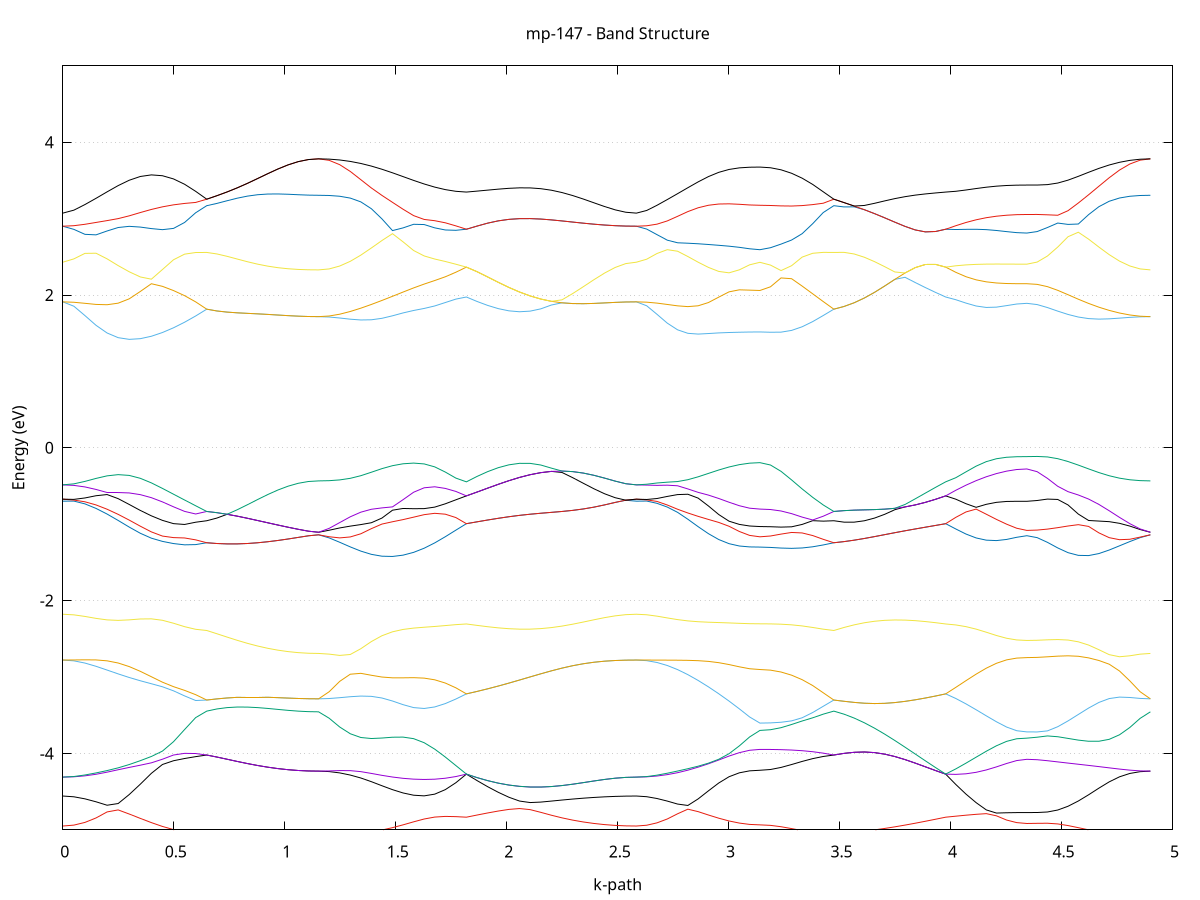 set title 'mp-147 - Band Structure'
set xlabel 'k-path'
set ylabel 'Energy (eV)'
set grid y
set yrange [-5:5]
set terminal png size 800,600
set output 'mp-147_bands_gnuplot.png'
plot '-' using 1:2 with lines notitle, '-' using 1:2 with lines notitle, '-' using 1:2 with lines notitle, '-' using 1:2 with lines notitle, '-' using 1:2 with lines notitle, '-' using 1:2 with lines notitle, '-' using 1:2 with lines notitle, '-' using 1:2 with lines notitle, '-' using 1:2 with lines notitle, '-' using 1:2 with lines notitle, '-' using 1:2 with lines notitle, '-' using 1:2 with lines notitle, '-' using 1:2 with lines notitle, '-' using 1:2 with lines notitle, '-' using 1:2 with lines notitle, '-' using 1:2 with lines notitle, '-' using 1:2 with lines notitle, '-' using 1:2 with lines notitle, '-' using 1:2 with lines notitle, '-' using 1:2 with lines notitle, '-' using 1:2 with lines notitle, '-' using 1:2 with lines notitle, '-' using 1:2 with lines notitle, '-' using 1:2 with lines notitle, '-' using 1:2 with lines notitle, '-' using 1:2 with lines notitle, '-' using 1:2 with lines notitle, '-' using 1:2 with lines notitle, '-' using 1:2 with lines notitle, '-' using 1:2 with lines notitle, '-' using 1:2 with lines notitle, '-' using 1:2 with lines notitle, '-' using 1:2 with lines notitle, '-' using 1:2 with lines notitle, '-' using 1:2 with lines notitle, '-' using 1:2 with lines notitle, '-' using 1:2 with lines notitle, '-' using 1:2 with lines notitle, '-' using 1:2 with lines notitle, '-' using 1:2 with lines notitle, '-' using 1:2 with lines notitle, '-' using 1:2 with lines notitle, '-' using 1:2 with lines notitle, '-' using 1:2 with lines notitle, '-' using 1:2 with lines notitle, '-' using 1:2 with lines notitle, '-' using 1:2 with lines notitle, '-' using 1:2 with lines notitle, '-' using 1:2 with lines notitle, '-' using 1:2 with lines notitle, '-' using 1:2 with lines notitle, '-' using 1:2 with lines notitle, '-' using 1:2 with lines notitle, '-' using 1:2 with lines notitle, '-' using 1:2 with lines notitle, '-' using 1:2 with lines notitle, '-' using 1:2 with lines notitle, '-' using 1:2 with lines notitle, '-' using 1:2 with lines notitle, '-' using 1:2 with lines notitle, '-' using 1:2 with lines notitle, '-' using 1:2 with lines notitle, '-' using 1:2 with lines notitle, '-' using 1:2 with lines notitle
0.000000 -15.196593
0.049894 -15.192493
0.099787 -15.180392
0.149681 -15.160592
0.199575 -15.133693
0.249469 -15.100593
0.299362 -15.062493
0.349256 -15.021192
0.399150 -14.978893
0.449044 -14.938693
0.498937 -14.903593
0.548831 -14.876993
0.598725 -14.860693
0.648619 -14.854793
0.648619 -14.854793
0.694430 -14.847893
0.740241 -14.841393
0.786053 -14.835393
0.831864 -14.829792
0.877676 -14.824793
0.923487 -14.820493
0.969299 -14.816693
1.015110 -14.813792
1.060921 -14.811592
1.106733 -14.810293
1.152544 -14.809893
1.152544 -14.809893
1.200117 -14.814293
1.247690 -14.826993
1.295264 -14.845792
1.342837 -14.868293
1.390410 -14.891993
1.437983 -14.914893
1.485556 -14.935293
1.533129 -14.952193
1.580702 -14.964893
1.628275 -14.973293
1.675848 -14.977393
1.723421 -14.977893
1.770994 -14.975492
1.818567 -14.971592
1.818567 -14.971592
1.866437 -14.988093
1.914307 -15.005493
1.962177 -15.023693
2.010047 -15.042492
2.057916 -15.061492
2.105786 -15.080493
2.153656 -15.099193
2.201526 -15.117093
2.249396 -15.133992
2.297266 -15.149493
2.345136 -15.163193
2.393006 -15.174793
2.440876 -15.184192
2.488745 -15.190993
2.536615 -15.195193
2.584485 -15.196593
2.584485 -15.196593
2.630869 -15.192993
2.677253 -15.182393
2.723637 -15.165093
2.770020 -15.141493
2.816404 -15.112293
2.862788 -15.078693
2.909172 -15.042193
2.955556 -15.004793
3.001939 -14.969392
3.048323 -14.939592
3.094707 -14.919293
3.141091 -14.912092
3.141091 -14.912092
3.188664 -14.909993
3.236237 -14.903792
3.283810 -14.894193
3.331383 -14.882392
3.378956 -14.870292
3.426529 -14.860093
3.474102 -14.854793
3.474102 -14.854793
3.519913 -14.862193
3.565725 -14.869993
3.611536 -14.878293
3.657348 -14.887193
3.703159 -14.896693
3.748971 -14.906892
3.794782 -14.917993
3.840593 -14.929893
3.886405 -14.942793
3.932216 -14.956693
3.978028 -14.971592
3.978028 -14.971592
4.023747 -14.978893
4.069466 -14.986293
4.115186 -14.993393
4.160905 -14.999792
4.206624 -15.005293
4.252344 -15.009493
4.298063 -15.012092
4.343783 -15.012993
4.343783 -15.012993
4.390166 -15.010193
4.436550 -15.001993
4.482934 -14.988693
4.529318 -14.970693
4.575701 -14.948792
4.622085 -14.923993
4.668469 -14.897493
4.714853 -14.871193
4.761237 -14.847093
4.807620 -14.827393
4.854004 -14.814393
4.900388 -14.809893
e
0.000000 -13.658493
0.049894 -13.665393
0.099787 -13.685493
0.149681 -13.717092
0.199575 -13.757893
0.249469 -13.804792
0.299362 -13.854493
0.349256 -13.903393
0.399150 -13.947593
0.449044 -13.983293
0.498937 -14.006593
0.548831 -14.014292
0.598725 -14.004993
0.648619 -13.979593
0.648619 -13.979593
0.694430 -13.979793
0.740241 -13.978793
0.786053 -13.976793
0.831864 -13.973992
0.877676 -13.970693
0.923487 -13.967293
0.969299 -13.964092
1.015110 -13.961193
1.060921 -13.958993
1.106733 -13.957593
1.152544 -13.957092
1.152544 -13.957092
1.200117 -13.957693
1.247690 -13.959293
1.295264 -13.961593
1.342837 -13.963992
1.390410 -13.965893
1.437983 -13.966493
1.485556 -13.965093
1.533129 -13.961193
1.580702 -13.954092
1.628275 -13.943693
1.675848 -13.929692
1.723421 -13.912192
1.770994 -13.891393
1.818567 -13.867793
1.818567 -13.867793
1.866437 -13.848892
1.914307 -13.829493
1.962177 -13.810092
2.010047 -13.790793
2.057916 -13.771992
2.105786 -13.753993
2.153656 -13.737093
2.201526 -13.721393
2.249396 -13.707192
2.297266 -13.694593
2.345136 -13.683693
2.393006 -13.674793
2.440876 -13.667693
2.488745 -13.662593
2.536615 -13.659593
2.584485 -13.658493
2.584485 -13.658493
2.630869 -13.664893
2.677253 -13.683492
2.723637 -13.713693
2.770020 -13.753893
2.816404 -13.802293
2.862788 -13.856393
2.909172 -13.913393
2.955556 -13.969693
3.001939 -14.021192
3.048323 -14.063293
3.094707 -14.091292
3.141091 -14.101093
3.141091 -14.101093
3.188664 -14.098293
3.236237 -14.089893
3.283810 -14.076293
3.331383 -14.057692
3.378956 -14.034892
3.426529 -14.008593
3.474102 -13.979593
3.474102 -13.979593
3.519913 -13.977792
3.565725 -13.974493
3.611536 -13.969292
3.657348 -13.962293
3.703159 -13.953593
3.748971 -13.942993
3.794782 -13.930693
3.840593 -13.916792
3.886405 -13.901592
3.932216 -13.885093
3.978028 -13.867793
3.978028 -13.867793
4.023747 -13.884093
4.069466 -13.897793
4.115186 -13.908893
4.160905 -13.917492
4.206624 -13.923793
4.252344 -13.927993
4.298063 -13.930392
4.343783 -13.931192
4.343783 -13.931192
4.390166 -13.931693
4.436550 -13.932993
4.482934 -13.935092
4.529318 -13.937793
4.575701 -13.940893
4.622085 -13.944293
4.668469 -13.947593
4.714853 -13.950693
4.761237 -13.953392
4.807620 -13.955393
4.854004 -13.956693
4.900388 -13.957092
e
0.000000 -13.658493
0.049894 -13.660692
0.099787 -13.667393
0.149681 -13.678493
0.199575 -13.694293
0.249469 -13.714593
0.299362 -13.739393
0.349256 -13.768293
0.399150 -13.800693
0.449044 -13.835693
0.498937 -13.872293
0.548831 -13.909293
0.598725 -13.945393
0.648619 -13.979593
0.648619 -13.979593
0.694430 -13.979793
0.740241 -13.978793
0.786053 -13.976793
0.831864 -13.973992
0.877676 -13.970693
0.923487 -13.967293
0.969299 -13.964092
1.015110 -13.961193
1.060921 -13.958993
1.106733 -13.957593
1.152544 -13.957092
1.152544 -13.957092
1.200117 -13.950493
1.247690 -13.931693
1.295264 -13.903593
1.342837 -13.869893
1.390410 -13.834993
1.437983 -13.802793
1.485556 -13.776893
1.533129 -13.760193
1.580702 -13.754392
1.628275 -13.759993
1.675848 -13.776492
1.723421 -13.801893
1.770994 -13.833393
1.818567 -13.867693
1.818567 -13.867693
1.866437 -13.848892
1.914307 -13.829493
1.962177 -13.810092
2.010047 -13.790793
2.057916 -13.771992
2.105786 -13.753993
2.153656 -13.737093
2.201526 -13.721393
2.249396 -13.707192
2.297266 -13.694593
2.345136 -13.683693
2.393006 -13.674793
2.440876 -13.667693
2.488745 -13.662593
2.536615 -13.659593
2.584485 -13.658493
2.584485 -13.658493
2.630869 -13.660193
2.677253 -13.664993
2.723637 -13.672493
2.770020 -13.682193
2.816404 -13.693293
2.862788 -13.704993
2.909172 -13.716393
2.955556 -13.726892
3.001939 -13.735793
3.048323 -13.742493
3.094707 -13.746692
3.141091 -13.748193
3.141091 -13.748193
3.188664 -13.755892
3.236237 -13.778293
3.283810 -13.812693
3.331383 -13.854992
3.378956 -13.900393
3.426529 -13.943693
3.474102 -13.979593
3.474102 -13.979593
3.519913 -13.977792
3.565725 -13.974493
3.611536 -13.969292
3.657348 -13.962293
3.703159 -13.953593
3.748971 -13.942993
3.794782 -13.930693
3.840593 -13.916792
3.886405 -13.901592
3.932216 -13.885093
3.978028 -13.867693
3.978028 -13.867693
4.023747 -13.833293
4.069466 -13.799593
4.115186 -13.767893
4.160905 -13.739493
4.206624 -13.715693
4.252344 -13.697593
4.298063 -13.686293
4.343783 -13.682493
4.343783 -13.682493
4.390166 -13.686393
4.436550 -13.698093
4.482934 -13.716893
4.529318 -13.742093
4.575701 -13.772493
4.622085 -13.806593
4.668469 -13.842293
4.714853 -13.877393
4.761237 -13.909092
4.807620 -13.934593
4.854004 -13.951293
4.900388 -13.957092
e
0.000000 -11.450793
0.049894 -11.456093
0.099787 -11.470693
0.149681 -11.491693
0.199575 -11.515293
0.249469 -11.537493
0.299362 -11.555093
0.349256 -11.565593
0.399150 -11.567393
0.449044 -11.559992
0.498937 -11.543493
0.548831 -11.518593
0.598725 -11.486493
0.648619 -11.448993
0.648619 -11.448993
0.694430 -11.464193
0.740241 -11.479593
0.786053 -11.494793
0.831864 -11.509493
0.877676 -11.523293
0.923487 -11.535692
0.969299 -11.546493
1.015110 -11.555193
1.060921 -11.561693
1.106733 -11.565593
1.152544 -11.566993
1.152544 -11.566993
1.200117 -11.568593
1.247690 -11.572992
1.295264 -11.579393
1.342837 -11.586193
1.390410 -11.591693
1.437983 -11.593492
1.485556 -11.589593
1.533129 -11.578193
1.580702 -11.558193
1.628275 -11.529592
1.675848 -11.493393
1.723421 -11.451393
1.770994 -11.406393
1.818567 -11.361092
1.818567 -11.361092
1.866437 -11.363193
1.914307 -11.366893
1.962177 -11.371993
2.010047 -11.378293
2.057916 -11.385593
2.105786 -11.393493
2.153656 -11.401793
2.201526 -11.410193
2.249396 -11.418393
2.297266 -11.426193
2.345136 -11.433193
2.393006 -11.439293
2.440876 -11.444192
2.488745 -11.447793
2.536615 -11.450093
2.584485 -11.450793
2.584485 -11.450793
2.630869 -11.455893
2.677253 -11.470193
2.723637 -11.491893
2.770020 -11.518092
2.816404 -11.546193
2.862788 -11.573893
2.909172 -11.599393
2.955556 -11.621393
3.001939 -11.639292
3.048323 -11.652292
3.094707 -11.660193
3.141091 -11.662892
3.141091 -11.662892
3.188664 -11.655992
3.236237 -11.636093
3.283810 -11.605692
3.331383 -11.568093
3.378956 -11.527093
3.426529 -11.486293
3.474102 -11.448993
3.474102 -11.448993
3.519913 -11.434192
3.565725 -11.420293
3.611536 -11.407493
3.657348 -11.395893
3.703159 -11.385793
3.748971 -11.377293
3.794782 -11.370493
3.840593 -11.365493
3.886405 -11.362293
3.932216 -11.360793
3.978028 -11.361092
3.978028 -11.361092
4.023747 -11.401793
4.069466 -11.444192
4.115186 -11.485893
4.160905 -11.524393
4.206624 -11.557293
4.252344 -11.582393
4.298063 -11.598192
4.343783 -11.603593
4.343783 -11.603593
4.390166 -11.602993
4.436550 -11.601093
4.482934 -11.598192
4.529318 -11.594392
4.575701 -11.589993
4.622085 -11.585293
4.668469 -11.580592
4.714853 -11.576092
4.761237 -11.572393
4.807620 -11.569393
4.854004 -11.567592
4.900388 -11.566993
e
0.000000 -11.450793
0.049894 -11.446693
0.099787 -11.434793
0.149681 -11.416893
0.199575 -11.395492
0.249469 -11.373593
0.299362 -11.354192
0.349256 -11.340093
0.399150 -11.333692
0.449044 -11.336792
0.498937 -11.350392
0.548831 -11.374393
0.598725 -11.407793
0.648619 -11.448993
0.648619 -11.448993
0.694430 -11.464193
0.740241 -11.479593
0.786053 -11.494793
0.831864 -11.509493
0.877676 -11.523293
0.923487 -11.535692
0.969299 -11.546493
1.015110 -11.555193
1.060921 -11.561693
1.106733 -11.565593
1.152544 -11.566993
1.152544 -11.566993
1.200117 -11.561492
1.247690 -11.545393
1.295264 -11.519793
1.342837 -11.486092
1.390410 -11.446793
1.437983 -11.404592
1.485556 -11.362893
1.533129 -11.325593
1.580702 -11.296593
1.628275 -11.279993
1.675848 -11.278393
1.723421 -11.292693
1.770994 -11.321392
1.818567 -11.361092
1.818567 -11.361092
1.866437 -11.363193
1.914307 -11.366893
1.962177 -11.371993
2.010047 -11.378293
2.057916 -11.385593
2.105786 -11.393493
2.153656 -11.401793
2.201526 -11.410193
2.249396 -11.418393
2.297266 -11.426193
2.345136 -11.433193
2.393006 -11.439293
2.440876 -11.444192
2.488745 -11.447793
2.536615 -11.450093
2.584485 -11.450793
2.584485 -11.450793
2.630869 -11.446693
2.677253 -11.434793
2.723637 -11.415892
2.770020 -11.391193
2.816404 -11.362393
2.862788 -11.331392
2.909172 -11.300293
2.955556 -11.271293
3.001939 -11.246293
3.048323 -11.226992
3.094707 -11.214893
3.141091 -11.210693
3.141091 -11.210693
3.188664 -11.217993
3.236237 -11.238793
3.283810 -11.271192
3.331383 -11.311793
3.378956 -11.357292
3.426529 -11.404093
3.474102 -11.448993
3.474102 -11.448993
3.519913 -11.434192
3.565725 -11.420293
3.611536 -11.407493
3.657348 -11.395893
3.703159 -11.385793
3.748971 -11.377293
3.794782 -11.370493
3.840593 -11.365493
3.886405 -11.362293
3.932216 -11.360793
3.978028 -11.361092
3.978028 -11.361092
4.023747 -11.325093
4.069466 -11.293393
4.115186 -11.266293
4.160905 -11.244093
4.206624 -11.226793
4.252344 -11.214493
4.298063 -11.207092
4.343783 -11.204593
4.343783 -11.204593
4.390166 -11.213893
4.436550 -11.240093
4.482934 -11.278693
4.529318 -11.324393
4.575701 -11.372492
4.622085 -11.419193
4.668469 -11.461792
4.714853 -11.498493
4.761237 -11.527992
4.807620 -11.549493
4.854004 -11.562593
4.900388 -11.566993
e
0.000000 -10.122693
0.049894 -10.113493
0.099787 -10.086993
0.149681 -10.046292
0.199575 -9.995493
0.249469 -9.939093
0.299362 -9.880892
0.349256 -9.824193
0.399150 -9.771693
0.449044 -9.725392
0.498937 -9.686893
0.548831 -9.657193
0.598725 -9.637092
0.648619 -9.626893
0.648619 -9.626893
0.694430 -9.592092
0.740241 -9.560092
0.786053 -9.531193
0.831864 -9.505493
0.877676 -9.483393
0.923487 -9.464692
0.969299 -9.449492
1.015110 -9.437793
1.060921 -9.429493
1.106733 -9.424493
1.152544 -9.422892
1.152544 -9.422892
1.200117 -9.431793
1.247690 -9.457892
1.295264 -9.499993
1.342837 -9.555492
1.390410 -9.621593
1.437983 -9.694493
1.485556 -9.769993
1.533129 -9.843293
1.580702 -9.909793
1.628275 -9.964993
1.675848 -10.005593
1.723421 -10.030093
1.770994 -10.039593
1.818567 -10.036993
1.818567 -10.036993
1.866437 -10.062793
1.914307 -10.084492
1.962177 -10.101992
2.010047 -10.115592
2.057916 -10.125393
2.105786 -10.131893
2.153656 -10.135593
2.201526 -10.136793
2.249396 -10.136292
2.297266 -10.134493
2.345136 -10.131993
2.393006 -10.129293
2.440876 -10.126693
2.488745 -10.124593
2.536615 -10.123193
2.584485 -10.122693
2.584485 -10.122693
2.630869 -10.114593
2.677253 -10.091292
2.723637 -10.055392
2.770020 -10.010993
2.816404 -9.962093
2.862788 -9.912593
2.909172 -9.865692
2.955556 -9.824293
3.001939 -9.790192
3.048323 -9.764893
3.094707 -9.749493
3.141091 -9.744193
3.141091 -9.744193
3.188664 -9.739593
3.236237 -9.726293
3.283810 -9.706593
3.331383 -9.683592
3.378956 -9.660493
3.426529 -9.640593
3.474102 -9.626893
3.474102 -9.626893
3.519913 -9.663993
3.565725 -9.703093
3.611536 -9.743393
3.657348 -9.784393
3.703159 -9.825493
3.748971 -9.865893
3.794782 -9.905093
3.840593 -9.942193
3.886405 -9.976892
3.932216 -10.008693
3.978028 -10.036993
3.978028 -10.036993
4.023747 -10.046493
4.069466 -10.050493
4.115186 -10.050493
4.160905 -10.048093
4.206624 -10.044593
4.252344 -10.041193
4.298063 -10.038893
4.343783 -10.038093
4.343783 -10.038093
4.390166 -10.024693
4.436550 -9.986493
4.482934 -9.928793
4.529318 -9.857893
4.575701 -9.779993
4.622085 -9.700793
4.668469 -9.625293
4.714853 -9.557393
4.761237 -9.500793
4.807620 -9.458193
4.854004 -9.431793
4.900388 -9.422892
e
0.000000 -4.950893
0.049894 -4.938992
0.099787 -4.903593
0.149681 -4.845293
0.199575 -4.766493
0.249469 -4.739892
0.299362 -4.793893
0.349256 -4.850993
0.399150 -4.906293
0.449044 -4.956392
0.498937 -4.998193
0.548831 -5.029492
0.598725 -5.048993
0.648619 -5.056292
0.648619 -5.056292
0.694430 -5.064592
0.740241 -5.070892
0.786053 -5.075192
0.831864 -5.077893
0.877676 -5.079092
0.923487 -5.079092
0.969299 -5.078292
1.015110 -5.077193
1.060921 -5.076092
1.106733 -5.075292
1.152544 -5.074893
1.152544 -5.074893
1.200117 -5.073593
1.247690 -5.069093
1.295264 -5.060593
1.342837 -5.047292
1.390410 -5.028292
1.437983 -5.003193
1.485556 -4.972093
1.533129 -4.935593
1.580702 -4.895993
1.628275 -4.858992
1.675848 -4.833692
1.723421 -4.824993
1.770994 -4.827993
1.818567 -4.835192
1.818567 -4.835192
1.866437 -4.807092
1.914307 -4.779892
1.962177 -4.754692
2.010047 -4.733293
2.057916 -4.721992
2.105786 -4.736192
2.153656 -4.771693
2.201526 -4.809693
2.249396 -4.843993
2.297266 -4.873392
2.345136 -4.897792
2.393006 -4.917293
2.440876 -4.932193
2.488745 -4.942692
2.536615 -4.948792
2.584485 -4.950893
2.584485 -4.950893
2.630869 -4.940492
2.677253 -4.909492
2.723637 -4.858792
2.770020 -4.790693
2.816404 -4.730293
2.862788 -4.762593
2.909172 -4.806793
2.955556 -4.848492
3.001939 -4.884593
3.048323 -4.912292
3.094707 -4.929792
3.141091 -4.935693
3.141091 -4.935693
3.188664 -4.942293
3.236237 -4.960093
3.283810 -4.984393
3.331383 -5.010193
3.378956 -5.032792
3.426529 -5.048893
3.474102 -5.056292
3.474102 -5.056292
3.519913 -5.045893
3.565725 -5.033193
3.611536 -5.018493
3.657348 -5.001492
3.703159 -4.982493
3.748971 -4.961493
3.794782 -4.938693
3.840593 -4.914293
3.886405 -4.888692
3.932216 -4.862093
3.978028 -4.835192
3.978028 -4.835192
4.023747 -4.821993
4.069466 -4.809093
4.115186 -4.797693
4.160905 -4.788792
4.206624 -4.817192
4.252344 -4.872492
4.298063 -4.906293
4.343783 -4.917692
4.343783 -4.917692
4.390166 -4.915592
4.436550 -4.914293
4.482934 -4.923393
4.529318 -4.944793
4.575701 -4.972593
4.622085 -5.000792
4.668469 -5.025792
4.714853 -5.045592
4.761237 -5.059793
4.807620 -5.068793
4.854004 -5.073493
4.900388 -5.074893
e
0.000000 -4.558193
0.049894 -4.568193
0.099787 -4.594993
0.149681 -4.633593
0.199575 -4.678693
0.249469 -4.656493
0.299362 -4.538593
0.349256 -4.403293
0.399150 -4.260993
0.449044 -4.145392
0.498937 -4.096293
0.548831 -4.067093
0.598725 -4.042592
0.648619 -4.021593
0.648619 -4.021593
0.694430 -4.047892
0.740241 -4.076593
0.786053 -4.105493
0.831864 -4.133192
0.877676 -4.158492
0.923487 -4.180592
0.969299 -4.199092
1.015110 -4.213592
1.060921 -4.223992
1.106733 -4.230192
1.152544 -4.232292
1.152544 -4.232292
1.200117 -4.238193
1.247690 -4.255492
1.295264 -4.283593
1.342837 -4.322192
1.390410 -4.370392
1.437983 -4.423493
1.485556 -4.474792
1.533129 -4.517993
1.580702 -4.547493
1.628275 -4.556093
1.675848 -4.533593
1.723421 -4.474592
1.770994 -4.384292
1.818567 -4.271693
1.818567 -4.271693
1.866437 -4.355993
1.914307 -4.435993
1.962177 -4.509393
2.010047 -4.574092
2.057916 -4.623992
2.105786 -4.643693
2.153656 -4.637493
2.201526 -4.624392
2.249396 -4.610692
2.297266 -4.597893
2.345136 -4.586493
2.393006 -4.576792
2.440876 -4.568893
2.488745 -4.563092
2.536615 -4.559493
2.584485 -4.558193
2.584485 -4.558193
2.630869 -4.566992
2.677253 -4.590592
2.723637 -4.624293
2.770020 -4.663292
2.816404 -4.681693
2.862788 -4.595693
2.909172 -4.490092
2.955556 -4.387692
3.001939 -4.305693
3.048323 -4.254392
3.094707 -4.228592
3.141091 -4.220892
3.141091 -4.220892
3.188664 -4.210992
3.236237 -4.183793
3.283810 -4.145893
3.331383 -4.105192
3.378956 -4.068592
3.426529 -4.040392
3.474102 -4.021593
3.474102 -4.021593
3.519913 -3.999893
3.565725 -3.985793
3.611536 -3.981692
3.657348 -3.989593
3.703159 -4.009792
3.748971 -4.041193
3.794782 -4.081193
3.840593 -4.126993
3.886405 -4.175593
3.932216 -4.224592
3.978028 -4.271693
3.978028 -4.271693
4.023747 -4.407093
4.069466 -4.532892
4.115186 -4.644792
4.160905 -4.739693
4.206624 -4.781092
4.252344 -4.777292
4.298063 -4.775092
4.343783 -4.774493
4.343783 -4.774493
4.390166 -4.774093
4.436550 -4.767093
4.482934 -4.741392
4.529318 -4.692093
4.575701 -4.623392
4.622085 -4.541792
4.668469 -4.454892
4.714853 -4.372793
4.761237 -4.306693
4.807620 -4.262792
4.854004 -4.239492
4.900388 -4.232292
e
0.000000 -4.310493
0.049894 -4.306392
0.099787 -4.293992
0.149681 -4.273492
0.199575 -4.245693
0.249469 -4.214193
0.299362 -4.183692
0.349256 -4.154592
0.399150 -4.123493
0.449044 -4.076293
0.498937 -4.021292
0.548831 -3.999592
0.598725 -4.001993
0.648619 -4.021593
0.648619 -4.021593
0.694430 -4.047892
0.740241 -4.076593
0.786053 -4.105493
0.831864 -4.133192
0.877676 -4.158492
0.923487 -4.180592
0.969299 -4.199092
1.015110 -4.213592
1.060921 -4.223992
1.106733 -4.230192
1.152544 -4.232292
1.152544 -4.232292
1.200117 -4.229793
1.247690 -4.224992
1.295264 -4.225792
1.342837 -4.238993
1.390410 -4.262293
1.437983 -4.287492
1.485556 -4.309493
1.533129 -4.326392
1.580702 -4.337293
1.628275 -4.341493
1.675848 -4.337893
1.723421 -4.325392
1.770994 -4.303292
1.818567 -4.271693
1.818567 -4.271693
1.866437 -4.316992
1.914307 -4.356592
1.962177 -4.389492
2.010047 -4.414592
2.057916 -4.431493
2.105786 -4.440193
2.153656 -4.440793
2.201526 -4.434093
2.249396 -4.421193
2.297266 -4.403493
2.345136 -4.382792
2.393006 -4.361292
2.440876 -4.341193
2.488745 -4.324892
2.536615 -4.314192
2.584485 -4.310493
2.584485 -4.310493
2.630869 -4.306893
2.677253 -4.296193
2.723637 -4.278192
2.770020 -4.252693
2.816404 -4.219793
2.862788 -4.180193
2.909172 -4.135993
2.955556 -4.086692
3.001939 -4.035093
3.048323 -3.990592
3.094707 -3.959293
3.141091 -3.947893
3.141091 -3.947893
3.188664 -3.948593
3.236237 -3.951192
3.283810 -3.956193
3.331383 -3.964793
3.378956 -3.978092
3.426529 -3.996892
3.474102 -4.021593
3.474102 -4.021593
3.519913 -3.999893
3.565725 -3.985793
3.611536 -3.981692
3.657348 -3.989593
3.703159 -4.009792
3.748971 -4.041193
3.794782 -4.081193
3.840593 -4.126993
3.886405 -4.175593
3.932216 -4.224592
3.978028 -4.271693
3.978028 -4.271693
4.023747 -4.274693
4.069466 -4.267193
4.115186 -4.247793
4.160905 -4.216893
4.206624 -4.176792
4.252344 -4.132492
4.298063 -4.093993
4.343783 -4.077592
4.343783 -4.077592
4.390166 -4.082892
4.436550 -4.095892
4.482934 -4.111493
4.529318 -4.126993
4.575701 -4.142193
4.622085 -4.157393
4.668469 -4.173093
4.714853 -4.189393
4.761237 -4.205393
4.807620 -4.219292
4.854004 -4.228893
4.900388 -4.232292
e
0.000000 -4.310493
0.049894 -4.302792
0.099787 -4.282793
0.149681 -4.255793
0.199575 -4.224992
0.249469 -4.189293
0.299362 -4.145893
0.349256 -4.095593
0.399150 -4.040292
0.449044 -3.969892
0.498937 -3.846792
0.548831 -3.687692
0.598725 -3.531493
0.648619 -3.446693
0.648619 -3.446693
0.694430 -3.418293
0.740241 -3.400793
0.786053 -3.393193
0.831864 -3.393893
0.877676 -3.400692
0.923487 -3.411592
0.969299 -3.424292
1.015110 -3.436692
1.060921 -3.446893
1.106733 -3.453593
1.152544 -3.455992
1.152544 -3.455992
1.200117 -3.539693
1.247690 -3.654593
1.295264 -3.742892
1.342837 -3.791993
1.390410 -3.805493
1.437983 -3.798993
1.485556 -3.788393
1.533129 -3.786793
1.580702 -3.807193
1.628275 -3.860292
1.675848 -3.944393
1.723421 -4.047693
1.770994 -4.159192
1.818567 -4.270693
1.818567 -4.270693
1.866437 -4.316992
1.914307 -4.356592
1.962177 -4.389492
2.010047 -4.414592
2.057916 -4.431493
2.105786 -4.440193
2.153656 -4.440793
2.201526 -4.434093
2.249396 -4.421193
2.297266 -4.403493
2.345136 -4.382792
2.393006 -4.361292
2.440876 -4.341193
2.488745 -4.324892
2.536615 -4.314192
2.584485 -4.310493
2.584485 -4.310493
2.630869 -4.303492
2.677253 -4.284992
2.723637 -4.259692
2.770020 -4.231092
2.816404 -4.200592
2.862788 -4.167492
2.909172 -4.127892
2.955556 -4.076992
3.001939 -4.004093
3.048323 -3.901693
3.094707 -3.784692
3.141091 -3.699393
3.141091 -3.699393
3.188664 -3.690292
3.236237 -3.663492
3.283810 -3.621692
3.331383 -3.576093
3.378956 -3.534092
3.426529 -3.486193
3.474102 -3.446693
3.474102 -3.446693
3.519913 -3.486592
3.565725 -3.537692
3.611536 -3.599193
3.657348 -3.669793
3.703159 -3.747793
3.748971 -3.831393
3.794782 -3.918693
3.840593 -4.007792
3.886405 -4.097093
3.932216 -4.185192
3.978028 -4.270693
3.978028 -4.270693
4.023747 -4.202993
4.069466 -4.127992
4.115186 -4.049593
4.160905 -3.971992
4.206624 -3.900492
4.252344 -3.842792
4.298063 -3.808492
4.343783 -3.800492
4.343783 -3.800492
4.390166 -3.788193
4.436550 -3.771593
4.482934 -3.781893
4.529318 -3.803892
4.575701 -3.826192
4.622085 -3.841293
4.668469 -3.841092
4.714853 -3.815892
4.761237 -3.756493
4.807620 -3.661192
4.854004 -3.541793
4.900388 -3.455992
e
0.000000 -2.778093
0.049894 -2.788493
0.099787 -2.817592
0.149681 -2.859992
0.199575 -2.909193
0.249469 -2.959293
0.299362 -3.006593
0.349256 -3.049292
0.399150 -3.088192
0.449044 -3.127992
0.498937 -3.181192
0.548831 -3.247593
0.598725 -3.307892
0.648619 -3.301693
0.648619 -3.301693
0.694430 -3.286693
0.740241 -3.274493
0.786053 -3.266293
0.831864 -3.262392
0.877676 -3.262392
0.923487 -3.265493
0.969299 -3.270493
1.015110 -3.276092
1.060921 -3.281192
1.106733 -3.284593
1.152544 -3.285893
1.152544 -3.285893
1.200117 -3.281792
1.247690 -3.270993
1.295264 -3.258192
1.342837 -3.249693
1.390410 -3.253392
1.437983 -3.274993
1.485556 -3.314392
1.533129 -3.362093
1.580702 -3.400593
1.628275 -3.412092
1.675848 -3.392092
1.723421 -3.348092
1.770994 -3.288692
1.818567 -3.220893
1.818567 -3.220893
1.866437 -3.188992
1.914307 -3.154892
1.962177 -3.118393
2.010047 -3.079893
2.057916 -3.039792
2.105786 -2.998893
2.153656 -2.958392
2.201526 -2.919493
2.249396 -2.883692
2.297266 -2.852393
2.345136 -2.826693
2.393006 -2.806893
2.440876 -2.792992
2.488745 -2.784193
2.536615 -2.779492
2.584485 -2.778093
2.584485 -2.778093
2.630869 -2.786093
2.677253 -2.809992
2.723637 -2.849392
2.770020 -2.903193
2.816404 -2.969292
2.862788 -3.045393
2.909172 -3.129293
2.955556 -3.219492
3.001939 -3.315292
3.048323 -3.416993
3.094707 -3.523392
3.141091 -3.603392
3.141091 -3.603392
3.188664 -3.600893
3.236237 -3.592493
3.283810 -3.574292
3.331383 -3.533793
3.378956 -3.464793
3.426529 -3.383093
3.474102 -3.301693
3.474102 -3.301693
3.519913 -3.317893
3.565725 -3.332593
3.611536 -3.343293
3.657348 -3.347692
3.703159 -3.344793
3.748971 -3.334893
3.794782 -3.319093
3.840593 -3.298893
3.886405 -3.275292
3.932216 -3.249192
3.978028 -3.220893
3.978028 -3.220893
4.023747 -3.281392
4.069466 -3.351892
4.115186 -3.428692
4.160905 -3.508192
4.206624 -3.585793
4.252344 -3.654993
4.298063 -3.703292
4.343783 -3.718593
4.343783 -3.718593
4.390166 -3.719393
4.436550 -3.705392
4.482934 -3.650892
4.529318 -3.574892
4.575701 -3.490493
4.622085 -3.406493
4.668469 -3.332892
4.714853 -3.282392
4.761237 -3.263092
4.807620 -3.268193
4.854004 -3.280292
4.900388 -3.285893
e
0.000000 -2.778093
0.049894 -2.776992
0.099787 -2.774992
0.149681 -2.776593
0.199575 -2.788393
0.249469 -2.816793
0.299362 -2.863792
0.349256 -2.925793
0.399150 -2.996692
0.449044 -3.067893
0.498937 -3.126593
0.548831 -3.175092
0.598725 -3.231492
0.648619 -3.301693
0.648619 -3.301693
0.694430 -3.286693
0.740241 -3.274493
0.786053 -3.266293
0.831864 -3.262392
0.877676 -3.262392
0.923487 -3.265493
0.969299 -3.270493
1.015110 -3.276092
1.060921 -3.281192
1.106733 -3.284593
1.152544 -3.285893
1.152544 -3.285893
1.200117 -3.193093
1.247690 -3.057193
1.295264 -2.963592
1.342837 -2.951993
1.390410 -2.977393
1.437983 -3.000593
1.485556 -3.010893
1.533129 -3.010792
1.580702 -3.008793
1.628275 -3.014792
1.675848 -3.036793
1.723421 -3.079093
1.770994 -3.141593
1.818567 -3.220893
1.818567 -3.220893
1.866437 -3.188992
1.914307 -3.154892
1.962177 -3.118393
2.010047 -3.079893
2.057916 -3.039792
2.105786 -2.998893
2.153656 -2.958392
2.201526 -2.919493
2.249396 -2.883692
2.297266 -2.852393
2.345136 -2.826693
2.393006 -2.806893
2.440876 -2.792992
2.488745 -2.784193
2.536615 -2.779492
2.584485 -2.778093
2.584485 -2.778093
2.630869 -2.778193
2.677253 -2.778693
2.723637 -2.779292
2.770020 -2.780193
2.816404 -2.781993
2.862788 -2.786493
2.909172 -2.795793
2.955556 -2.812493
3.001939 -2.837193
3.048323 -2.866693
3.094707 -2.891992
3.141091 -2.902093
3.141091 -2.902093
3.188664 -2.910292
3.236237 -2.934792
3.283810 -2.976192
3.331383 -3.035093
3.378956 -3.112192
3.426529 -3.206892
3.474102 -3.301693
3.474102 -3.301693
3.519913 -3.317893
3.565725 -3.332593
3.611536 -3.343293
3.657348 -3.347692
3.703159 -3.344793
3.748971 -3.334893
3.794782 -3.319093
3.840593 -3.298893
3.886405 -3.275292
3.932216 -3.249192
3.978028 -3.220893
3.978028 -3.220893
4.023747 -3.135693
4.069466 -3.048093
4.115186 -2.962693
4.160905 -2.884893
4.206624 -2.820793
4.252344 -2.775893
4.298063 -2.752592
4.343783 -2.746193
4.343783 -2.746193
4.390166 -2.743292
4.436550 -2.735692
4.482934 -2.726992
4.529318 -2.722593
4.575701 -2.728693
4.622085 -2.749693
4.668469 -2.783993
4.714853 -2.832492
4.761237 -2.921393
4.807620 -3.050593
4.854004 -3.192493
4.900388 -3.285893
e
0.000000 -2.178492
0.049894 -2.186492
0.099787 -2.207193
0.149681 -2.232592
0.199575 -2.252393
0.249469 -2.258892
0.299362 -2.251993
0.349256 -2.240592
0.399150 -2.238792
0.449044 -2.257593
0.498937 -2.296292
0.548831 -2.341193
0.598725 -2.375592
0.648619 -2.391192
0.648619 -2.391192
0.694430 -2.433892
0.740241 -2.477493
0.786053 -2.519893
0.831864 -2.559292
0.877676 -2.594292
0.923487 -2.624293
0.969299 -2.648792
1.015110 -2.667693
1.060921 -2.681093
1.106733 -2.689093
1.152544 -2.691693
1.152544 -2.691693
1.200117 -2.700592
1.247690 -2.717493
1.295264 -2.705393
1.342837 -2.629892
1.390410 -2.535992
1.437983 -2.459893
1.485556 -2.408492
1.533129 -2.377492
1.580702 -2.359793
1.628275 -2.348593
1.675848 -2.338592
1.723421 -2.326893
1.770994 -2.314592
1.818567 -2.305893
1.818567 -2.305893
1.866437 -2.324293
1.914307 -2.341792
1.962177 -2.356793
2.010047 -2.367793
2.057916 -2.373692
2.105786 -2.373493
2.153656 -2.366693
2.201526 -2.353193
2.249396 -2.333592
2.297266 -2.308892
2.345136 -2.280692
2.393006 -2.251193
2.440876 -2.223092
2.488745 -2.199693
2.536615 -2.183993
2.584485 -2.178492
2.584485 -2.178492
2.630869 -2.185392
2.677253 -2.203493
2.723637 -2.226692
2.770020 -2.248692
2.816404 -2.265593
2.862788 -2.276393
2.909172 -2.282793
2.955556 -2.287393
3.001939 -2.292193
3.048323 -2.297492
3.094707 -2.301992
3.141091 -2.303692
3.141091 -2.303692
3.188664 -2.304793
3.236237 -2.308793
3.283810 -2.317192
3.331383 -2.331492
3.378956 -2.351592
3.426529 -2.373992
3.474102 -2.391192
3.474102 -2.391192
3.519913 -2.351692
3.565725 -2.317493
3.611536 -2.290093
3.657348 -2.270392
3.703159 -2.258293
3.748971 -2.253493
3.794782 -2.255192
3.840593 -2.262392
3.886405 -2.274093
3.932216 -2.288992
3.978028 -2.305893
3.978028 -2.305893
4.023747 -2.318593
4.069466 -2.340793
4.115186 -2.373193
4.160905 -2.413793
4.206624 -2.456692
4.252344 -2.492892
4.298063 -2.514893
4.343783 -2.521693
4.343783 -2.521693
4.390166 -2.519093
4.436550 -2.513292
4.482934 -2.509793
4.529318 -2.516192
4.575701 -2.539392
4.622085 -2.582092
4.668469 -2.642893
4.714853 -2.707492
4.761237 -2.734992
4.807620 -2.722392
4.854004 -2.701093
4.900388 -2.691693
e
0.000000 -0.698192
0.049894 -0.697192
0.099787 -0.733693
0.149681 -0.793192
0.199575 -0.866993
0.249469 -0.950693
0.299362 -1.037592
0.349256 -1.118493
0.399150 -1.182692
0.449044 -1.224792
0.498937 -1.253293
0.548831 -1.269893
0.598725 -1.266792
0.648619 -1.242592
0.648619 -1.242592
0.694430 -1.252592
0.740241 -1.257592
0.786053 -1.257493
0.831864 -1.252493
0.877676 -1.242892
0.923487 -1.229393
0.969299 -1.212692
1.015110 -1.193493
1.060921 -1.172592
1.106733 -1.151593
1.152544 -1.138492
1.152544 -1.138492
1.200117 -1.178993
1.247690 -1.236393
1.295264 -1.296793
1.342837 -1.351993
1.390410 -1.394493
1.437983 -1.418592
1.485556 -1.422092
1.533129 -1.404993
1.580702 -1.368492
1.628275 -1.314093
1.675848 -1.244493
1.723421 -1.163892
1.770994 -1.077892
1.818567 -0.992993
1.818567 -0.992993
1.866437 -0.968793
1.914307 -0.944993
1.962177 -0.922493
2.010047 -0.901992
2.057916 -0.884093
2.105786 -0.869093
2.153656 -0.856393
2.201526 -0.844893
2.249396 -0.833093
2.297266 -0.818893
2.345136 -0.800393
2.393006 -0.776593
2.440876 -0.747293
2.488745 -0.714692
2.536615 -0.686492
2.584485 -0.698192
2.584485 -0.698192
2.630869 -0.696592
2.677253 -0.726492
2.723637 -0.775393
2.770020 -0.844492
2.816404 -0.934993
2.862788 -1.032293
2.909172 -1.123992
2.955556 -1.200492
3.001939 -1.254692
3.048323 -1.285192
3.094707 -1.297092
3.141091 -1.299392
3.141091 -1.299392
3.188664 -1.303892
3.236237 -1.312092
3.283810 -1.315993
3.331383 -1.310893
3.378956 -1.295492
3.426529 -1.271393
3.474102 -1.242592
3.474102 -1.242592
3.519913 -1.227793
3.565725 -1.208892
3.611536 -1.186692
3.657348 -1.162292
3.703159 -1.136592
3.748971 -1.110993
3.794782 -1.086092
3.840593 -1.062293
3.886405 -1.039092
3.932216 -1.016193
3.978028 -0.992993
3.978028 -0.992993
4.023747 -1.062493
4.069466 -1.128593
4.115186 -1.179593
4.160905 -1.208692
4.206624 -1.214292
4.252344 -1.199393
4.298063 -1.171193
4.343783 -1.150492
4.343783 -1.150492
4.390166 -1.175593
4.436550 -1.237293
4.482934 -1.310293
4.529318 -1.372292
4.575701 -1.407793
4.622085 -1.410592
4.668469 -1.384092
4.714853 -1.337893
4.761237 -1.282793
4.807620 -1.227292
4.854004 -1.176092
4.900388 -1.138492
e
0.000000 -0.672092
0.049894 -0.683893
0.099787 -0.706492
0.149681 -0.747493
0.199575 -0.803693
0.249469 -0.870993
0.299362 -0.946292
0.349256 -1.025793
0.399150 -1.100493
0.449044 -1.155193
0.498937 -1.175193
0.548831 -1.179992
0.598725 -1.204792
0.648619 -1.242592
0.648619 -1.242592
0.694430 -1.252592
0.740241 -1.257592
0.786053 -1.257493
0.831864 -1.252493
0.877676 -1.242892
0.923487 -1.229393
0.969299 -1.212692
1.015110 -1.193493
1.060921 -1.172592
1.106733 -1.151593
1.152544 -1.138492
1.152544 -1.138492
1.200117 -1.163992
1.247690 -1.178993
1.295264 -1.166692
1.342837 -1.125193
1.390410 -1.057993
1.437983 -0.998193
1.485556 -0.967793
1.533129 -0.939693
1.580702 -0.907593
1.628275 -0.874893
1.675848 -0.857293
1.723421 -0.868692
1.770994 -0.912793
1.818567 -0.992993
1.818567 -0.992993
1.866437 -0.968793
1.914307 -0.944993
1.962177 -0.922493
2.010047 -0.901992
2.057916 -0.884093
2.105786 -0.869093
2.153656 -0.856393
2.201526 -0.844893
2.249396 -0.833093
2.297266 -0.818893
2.345136 -0.800393
2.393006 -0.776593
2.440876 -0.747293
2.488745 -0.714692
2.536615 -0.685193
2.584485 -0.672092
2.584485 -0.672092
2.630869 -0.681393
2.677253 -0.701593
2.723637 -0.748393
2.770020 -0.803893
2.816404 -0.852893
2.862788 -0.897093
2.909172 -0.937493
2.955556 -0.976592
3.001939 -1.026992
3.048323 -1.095193
3.094707 -1.146492
3.141091 -1.164792
3.141091 -1.164792
3.188664 -1.154292
3.236237 -1.129393
3.283810 -1.107792
3.331383 -1.114292
3.378956 -1.148493
3.426529 -1.197893
3.474102 -1.242592
3.474102 -1.242592
3.519913 -1.227793
3.565725 -1.208892
3.611536 -1.186692
3.657348 -1.162292
3.703159 -1.136592
3.748971 -1.110993
3.794782 -1.086092
3.840593 -1.062293
3.886405 -1.039092
3.932216 -1.016193
3.978028 -0.992993
3.978028 -0.992993
4.023747 -0.909992
4.069466 -0.839492
4.115186 -0.802092
4.160905 -0.868993
4.206624 -0.936693
4.252344 -0.999193
4.298063 -1.052593
4.343783 -1.081093
4.343783 -1.081093
4.390166 -1.076693
4.436550 -1.063992
4.482934 -1.045092
4.529318 -1.023392
4.575701 -1.005893
4.622085 -1.028892
4.668469 -1.113393
4.714853 -1.175992
4.761237 -1.202592
4.807620 -1.197093
4.854004 -1.168792
4.900388 -1.138492
e
0.000000 -0.672092
0.049894 -0.674893
0.099787 -0.656292
0.149681 -0.627093
0.199575 -0.611692
0.249469 -0.665193
0.299362 -0.741492
0.349256 -0.819592
0.399150 -0.890293
0.449044 -0.949593
0.498937 -0.992492
0.548831 -1.003192
0.598725 -0.973793
0.648619 -0.954492
0.648619 -0.954492
0.694430 -0.919393
0.740241 -0.870193
0.786053 -0.894493
0.831864 -0.922192
0.877676 -0.951492
0.923487 -0.981293
0.969299 -1.010792
1.015110 -1.039392
1.060921 -1.066493
1.106733 -1.091193
1.152544 -1.105393
1.152544 -1.105393
1.200117 -1.078793
1.247690 -1.048793
1.295264 -1.024992
1.342837 -1.004792
1.390410 -0.980492
1.437983 -0.919493
1.485556 -0.816493
1.533129 -0.793893
1.580702 -0.796992
1.628275 -0.795793
1.675848 -0.775992
1.723421 -0.732892
1.770994 -0.680592
1.818567 -0.629093
1.818567 -0.629093
1.866437 -0.579093
1.914307 -0.527893
1.962177 -0.477592
2.010047 -0.430092
2.057916 -0.387393
2.105786 -0.351793
2.153656 -0.324893
2.201526 -0.308593
2.249396 -0.322693
2.297266 -0.390493
2.345136 -0.463693
2.393006 -0.535892
2.440876 -0.600993
2.488745 -0.652893
2.536615 -0.685193
2.584485 -0.672092
2.584485 -0.672092
2.630869 -0.676192
2.677253 -0.663593
2.723637 -0.636293
2.770020 -0.612093
2.816404 -0.607692
2.862788 -0.658392
2.909172 -0.761393
2.955556 -0.873293
3.001939 -0.960492
3.048323 -1.002393
3.094707 -1.023292
3.141091 -1.030493
3.141091 -1.030493
3.188664 -1.032892
3.236237 -1.037893
3.283810 -1.033993
3.331383 -1.002792
3.378956 -0.953593
3.426529 -0.959793
3.474102 -0.954492
3.474102 -0.954492
3.519913 -0.972893
3.565725 -0.972993
3.611536 -0.954893
3.657348 -0.919793
3.703159 -0.870493
3.748971 -0.809893
3.794782 -0.773693
3.840593 -0.747592
3.886405 -0.713993
3.932216 -0.673893
3.978028 -0.629093
3.978028 -0.629093
4.023747 -0.672492
4.069466 -0.731393
4.115186 -0.778792
4.160905 -0.739592
4.206624 -0.713693
4.252344 -0.702093
4.298063 -0.699793
4.343783 -0.700093
4.343783 -0.700093
4.390166 -0.689593
4.436550 -0.671093
4.482934 -0.675793
4.529318 -0.747793
4.575701 -0.867393
4.622085 -0.951192
4.668469 -0.958793
4.714853 -0.966492
4.761237 -0.988293
4.807620 -1.024293
4.854004 -1.069592
4.900388 -1.105393
e
0.000000 -0.484793
0.049894 -0.491693
0.099787 -0.511793
0.149681 -0.544793
0.199575 -0.584793
0.249469 -0.585292
0.299362 -0.590593
0.349256 -0.612893
0.399150 -0.652493
0.449044 -0.707793
0.498937 -0.772093
0.548831 -0.832093
0.598725 -0.866093
0.648619 -0.833093
0.648619 -0.833093
0.694430 -0.848993
0.740241 -0.869792
0.786053 -0.894493
0.831864 -0.922192
0.877676 -0.951492
0.923487 -0.981293
0.969299 -1.010792
1.015110 -1.039392
1.060921 -1.066493
1.106733 -1.091193
1.152544 -1.105393
1.152544 -1.105393
1.200117 -1.054393
1.247690 -0.978592
1.295264 -0.902992
1.342837 -0.842292
1.390410 -0.804293
1.437983 -0.786393
1.485556 -0.772992
1.533129 -0.678793
1.580702 -0.581292
1.628275 -0.523192
1.675848 -0.509993
1.723421 -0.531192
1.770994 -0.570693
1.818567 -0.629093
1.818567 -0.629093
1.866437 -0.579093
1.914307 -0.527893
1.962177 -0.477592
2.010047 -0.430092
2.057916 -0.387393
2.105786 -0.351793
2.153656 -0.324893
2.201526 -0.308593
2.249396 -0.303992
2.297266 -0.311392
2.345136 -0.330392
2.393006 -0.359592
2.440876 -0.396193
2.488745 -0.435593
2.536615 -0.469893
2.584485 -0.484793
2.584485 -0.484793
2.630869 -0.487893
2.677253 -0.491393
2.723637 -0.489093
2.770020 -0.496793
2.816404 -0.538093
2.862788 -0.583093
2.909172 -0.618893
2.955556 -0.663093
3.001939 -0.712292
3.048323 -0.757792
3.094707 -0.790193
3.141091 -0.801893
3.141091 -0.801893
3.188664 -0.807693
3.236237 -0.826793
3.283810 -0.861492
3.331383 -0.906892
3.378956 -0.944593
3.426529 -0.894992
3.474102 -0.833093
3.474102 -0.833093
3.519913 -0.822292
3.565725 -0.815793
3.611536 -0.812092
3.657348 -0.808593
3.703159 -0.802793
3.748971 -0.791793
3.794782 -0.773693
3.840593 -0.747592
3.886405 -0.713993
3.932216 -0.673893
3.978028 -0.629093
3.978028 -0.629093
4.023747 -0.555592
4.069466 -0.488992
4.115186 -0.429793
4.160905 -0.378892
4.206624 -0.337193
4.252344 -0.305192
4.298063 -0.284092
4.343783 -0.276693
4.343783 -0.276693
4.390166 -0.312292
4.436550 -0.399792
4.482934 -0.503493
4.529318 -0.573793
4.575701 -0.617293
4.622085 -0.670793
4.668469 -0.741093
4.714853 -0.823793
4.761237 -0.910593
4.807620 -0.992393
4.854004 -1.061592
4.900388 -1.105393
e
0.000000 -0.484793
0.049894 -0.471592
0.099787 -0.439493
0.149681 -0.400493
0.199575 -0.366893
0.249469 -0.350993
0.299362 -0.361193
0.349256 -0.399092
0.399150 -0.458993
0.449044 -0.531192
0.498937 -0.607193
0.548831 -0.683193
0.598725 -0.758493
0.648619 -0.833093
0.648619 -0.833093
0.694430 -0.848993
0.740241 -0.869792
0.786053 -0.810693
0.831864 -0.744892
0.877676 -0.677193
0.923487 -0.611592
0.969299 -0.552093
1.015110 -0.502093
1.060921 -0.464292
1.106733 -0.440793
1.152544 -0.432893
1.152544 -0.432893
1.200117 -0.429992
1.247690 -0.419992
1.295264 -0.399293
1.342837 -0.364893
1.390410 -0.319392
1.437983 -0.272393
1.485556 -0.233793
1.533129 -0.208893
1.580702 -0.199893
1.628275 -0.210693
1.675848 -0.249293
1.723421 -0.317092
1.770994 -0.396093
1.818567 -0.445192
1.818567 -0.445192
1.866437 -0.374493
1.914307 -0.311693
1.962177 -0.259892
2.010047 -0.222592
2.057916 -0.202993
2.105786 -0.203593
2.153656 -0.224993
2.201526 -0.265892
2.249396 -0.303992
2.297266 -0.311392
2.345136 -0.330392
2.393006 -0.359592
2.440876 -0.396193
2.488745 -0.435593
2.536615 -0.469893
2.584485 -0.484793
2.584485 -0.484793
2.630869 -0.476492
2.677253 -0.460392
2.723637 -0.449693
2.770020 -0.441392
2.816404 -0.417293
2.862788 -0.379293
2.909172 -0.334793
2.955556 -0.290293
3.001939 -0.250892
3.048323 -0.220193
3.094707 -0.200793
3.141091 -0.194093
3.141091 -0.194093
3.188664 -0.224993
3.236237 -0.308092
3.283810 -0.420293
3.331383 -0.538193
3.378956 -0.648493
3.426529 -0.748293
3.474102 -0.833093
3.474102 -0.833093
3.519913 -0.822292
3.565725 -0.815793
3.611536 -0.812092
3.657348 -0.808593
3.703159 -0.802793
3.748971 -0.791793
3.794782 -0.741393
3.840593 -0.668092
3.886405 -0.592793
3.932216 -0.517792
3.978028 -0.445192
3.978028 -0.445192
4.023747 -0.391093
4.069466 -0.314693
4.115186 -0.239792
4.160905 -0.180793
4.206624 -0.142892
4.252344 -0.123592
4.298063 -0.116492
4.343783 -0.114993
4.343783 -0.114993
4.390166 -0.112993
4.436550 -0.119093
4.482934 -0.141992
4.529318 -0.179493
4.575701 -0.225993
4.622085 -0.275892
4.668469 -0.323993
4.714853 -0.365492
4.761237 -0.397193
4.807620 -0.418092
4.854004 -0.429393
4.900388 -0.432893
e
0.000000 1.911008
0.049894 1.853708
0.099787 1.731208
0.149681 1.604007
0.199575 1.503308
0.249469 1.442108
0.299362 1.419907
0.349256 1.428907
0.399150 1.460608
0.449044 1.509507
0.498937 1.571508
0.548831 1.644308
0.598725 1.726008
0.648619 1.815107
0.648619 1.815107
0.694430 1.791507
0.740241 1.776708
0.786053 1.767307
0.831864 1.760407
0.877676 1.753808
0.923487 1.746507
0.969299 1.738408
1.015110 1.730408
1.060921 1.723607
1.106733 1.719008
1.152544 1.717307
1.152544 1.717307
1.200117 1.712407
1.247690 1.699508
1.295264 1.684007
1.342837 1.673707
1.390410 1.676207
1.437983 1.695407
1.485556 1.728308
1.533129 1.765907
1.580702 1.798008
1.628275 1.824607
1.675848 1.857207
1.723421 1.901908
1.770994 1.946708
1.818567 1.974407
1.818567 1.974407
1.866437 1.916107
1.914307 1.864407
1.962177 1.822208
2.010047 1.793207
2.057916 1.781308
2.105786 1.789407
2.153656 1.819107
2.201526 1.869407
2.249396 1.898308
2.297266 1.888607
2.345136 1.886707
2.393006 1.890308
2.440876 1.897007
2.488745 1.903907
2.536615 1.909108
2.584485 1.911008
2.584485 1.911008
2.630869 1.859608
2.677253 1.748007
2.723637 1.632407
2.770020 1.544907
2.816404 1.499007
2.862788 1.489008
2.909172 1.496208
2.955556 1.504408
3.001939 1.509607
3.048323 1.513208
3.094707 1.515907
3.141091 1.516907
3.141091 1.516907
3.188664 1.513008
3.236237 1.514308
3.283810 1.537107
3.331383 1.584808
3.378956 1.652508
3.426529 1.732207
3.474102 1.815107
3.474102 1.815107
3.519913 1.850307
3.565725 1.899008
3.611536 1.961107
3.657348 2.035308
3.703159 2.118307
3.748971 2.205207
3.794782 2.232407
3.840593 2.164007
3.886405 2.097907
3.932216 2.034607
3.978028 1.974407
3.978028 1.974407
4.023747 1.938807
4.069466 1.894707
4.115186 1.856607
4.160905 1.837607
4.206624 1.841708
4.252344 1.861508
4.298063 1.882607
4.343783 1.891507
4.343783 1.891507
4.390166 1.875307
4.436550 1.836207
4.482934 1.789508
4.529318 1.745907
4.575701 1.712108
4.622085 1.691708
4.668469 1.684807
4.714853 1.688508
4.761237 1.697808
4.807620 1.707807
4.854004 1.714907
4.900388 1.717307
e
0.000000 1.911008
0.049894 1.905508
0.099787 1.891808
0.149681 1.877207
0.199575 1.873207
0.249469 1.893607
0.299362 1.950508
0.349256 2.046708
0.399150 2.148108
0.449044 2.113907
0.498937 2.058508
0.548831 1.991907
0.598725 1.910508
0.648619 1.815107
0.648619 1.815107
0.694430 1.791507
0.740241 1.776708
0.786053 1.767307
0.831864 1.760407
0.877676 1.753808
0.923487 1.746507
0.969299 1.738408
1.015110 1.730408
1.060921 1.723607
1.106733 1.719008
1.152544 1.717307
1.152544 1.717307
1.200117 1.725608
1.247690 1.749207
1.295264 1.784708
1.342837 1.828207
1.390410 1.877007
1.437983 1.929207
1.485556 1.983608
1.533129 2.039108
1.580702 2.093307
1.628275 2.143508
1.675848 2.190008
1.723421 2.239008
1.770994 2.298608
1.818567 2.365407
1.818567 2.365407
1.866437 2.305708
1.914307 2.236807
1.962177 2.166507
2.010047 2.099708
2.057916 2.039708
2.105786 1.988507
2.153656 1.947707
2.201526 1.917708
2.249396 1.898308
2.297266 1.888607
2.345136 1.886707
2.393006 1.890407
2.440876 1.897007
2.488745 1.903907
2.536615 1.909108
2.584485 1.911008
2.584485 1.911008
2.630869 1.906707
2.677253 1.894508
2.723637 1.876807
2.770020 1.858608
2.816404 1.848607
2.862788 1.859408
2.909172 1.901908
2.955556 1.972707
3.001939 2.041807
3.048323 2.068408
3.094707 2.064208
3.141091 2.059807
3.141091 2.059807
3.188664 2.108007
3.236237 2.224007
3.283810 2.213907
3.331383 2.117307
3.378956 2.016008
3.426529 1.914407
3.474102 1.815107
3.474102 1.815107
3.519913 1.850408
3.565725 1.899008
3.611536 1.961107
3.657348 2.035308
3.703159 2.118307
3.748971 2.205207
3.794782 2.288908
3.840593 2.358808
3.886405 2.400208
3.932216 2.401007
3.978028 2.365407
3.978028 2.365407
4.023747 2.297407
4.069466 2.240007
4.115186 2.199107
4.160905 2.172907
4.206624 2.158008
4.252344 2.150908
4.298063 2.148607
4.343783 2.148308
4.343783 2.148308
4.390166 2.139807
4.436550 2.110107
4.482934 2.061707
4.529318 2.004307
4.575701 1.945508
4.622085 1.890207
4.668469 1.841007
4.714853 1.799008
4.761237 1.764908
4.807620 1.739208
4.854004 1.722907
4.900388 1.717307
e
0.000000 2.430108
0.049894 2.473307
0.099787 2.545408
0.149681 2.547607
0.199575 2.473807
0.249469 2.385508
0.299362 2.304607
0.349256 2.236908
0.399150 2.207708
0.449044 2.334108
0.498937 2.462007
0.548831 2.535508
0.598725 2.556608
0.648619 2.557707
0.648619 2.557707
0.694430 2.538007
0.740241 2.506908
0.786053 2.471307
0.831864 2.436107
0.877676 2.404507
0.923487 2.378308
0.969299 2.358207
1.015110 2.344207
1.060921 2.335408
1.106733 2.330707
1.152544 2.329308
1.152544 2.329308
1.200117 2.341908
1.247690 2.379808
1.295264 2.441308
1.342837 2.522508
1.390410 2.616308
1.437983 2.713507
1.485556 2.803408
1.533129 2.696508
1.580702 2.583007
1.628275 2.512008
1.675848 2.471608
1.723421 2.439408
1.770994 2.403507
1.818567 2.365407
1.818567 2.365407
1.866437 2.305708
1.914307 2.236807
1.962177 2.166507
2.010047 2.099708
2.057916 2.039708
2.105786 1.988507
2.153656 1.947707
2.201526 1.917708
2.249396 1.937508
2.297266 2.019207
2.345136 2.108907
2.393006 2.200607
2.440876 2.287408
2.488745 2.361007
2.536615 2.411707
2.584485 2.430108
2.584485 2.430108
2.630869 2.469207
2.677253 2.543708
2.723637 2.594008
2.770020 2.573808
2.816404 2.504307
2.862788 2.429807
2.909172 2.361908
2.955556 2.309207
3.001939 2.290907
3.048323 2.330107
3.094707 2.395707
3.141091 2.428608
3.141091 2.428608
3.188664 2.392208
3.236237 2.320308
3.283810 2.384307
3.331383 2.496608
3.378956 2.546807
3.426529 2.558607
3.474102 2.557707
3.474102 2.557707
3.519913 2.558908
3.565725 2.537408
3.611536 2.494908
3.657348 2.437508
3.703159 2.371608
3.748971 2.302107
3.794782 2.288908
3.840593 2.358808
3.886405 2.400208
3.932216 2.401007
3.978028 2.365407
3.978028 2.365407
4.023747 2.383107
4.069466 2.394707
4.115186 2.401508
4.160905 2.404807
4.206624 2.405708
4.252344 2.405207
4.298063 2.404507
4.343783 2.404208
4.343783 2.404208
4.390166 2.431608
4.436550 2.510807
4.482934 2.628207
4.529318 2.763607
4.575701 2.822307
4.622085 2.731508
4.668469 2.627807
4.714853 2.528907
4.761237 2.444208
4.807620 2.380807
4.854004 2.342108
4.900388 2.329308
e
0.000000 2.901007
0.049894 2.859808
0.099787 2.794808
0.149681 2.787908
0.199575 2.838707
0.249469 2.884008
0.299362 2.899408
0.349256 2.889807
0.399150 2.870007
0.449044 2.855907
0.498937 2.872408
0.548831 2.950207
0.598725 3.077308
0.648619 3.169807
0.648619 3.169807
0.694430 3.199507
0.740241 3.234507
0.786053 3.268007
0.831864 3.295008
0.877676 3.313208
0.923487 3.322308
0.969299 3.323407
1.015110 3.319408
1.060921 3.313208
1.106733 3.308007
1.152544 3.306008
1.152544 3.306008
1.200117 3.303408
1.247690 3.293307
1.295264 3.269207
1.342837 3.219707
1.390410 3.129908
1.437983 2.997107
1.485556 2.843808
1.533129 2.879008
1.580702 2.926108
1.628275 2.922907
1.675848 2.879608
1.723421 2.851907
1.770994 2.847507
1.818567 2.861607
1.818567 2.861607
1.866437 2.902707
1.914307 2.941207
1.962177 2.971207
2.010047 2.990708
2.057916 3.000107
2.105786 3.000808
2.153656 2.994708
2.201526 2.983808
2.249396 2.970207
2.297266 2.955408
2.345136 2.940907
2.393006 2.927608
2.440876 2.916408
2.488745 2.908008
2.536615 2.902707
2.584485 2.901007
2.584485 2.901007
2.630869 2.863608
2.677253 2.790808
2.723637 2.718408
2.770020 2.684207
2.816404 2.678507
2.862788 2.671308
2.909172 2.661707
2.955556 2.651207
3.001939 2.639607
3.048323 2.624707
3.094707 2.605608
3.141091 2.593608
3.141091 2.593608
3.188664 2.619607
3.236237 2.666907
3.283810 2.720308
3.331383 2.803408
3.378956 2.934407
3.426529 3.080408
3.474102 3.169807
3.474102 3.169807
3.519913 3.153407
3.565725 3.154907
3.611536 3.117207
3.657348 3.065908
3.703159 3.011007
3.748971 2.954207
3.794782 2.899008
3.840593 2.852607
3.886405 2.826907
3.932216 2.831808
3.978028 2.861607
3.978028 2.861607
4.023747 2.857807
4.069466 2.860208
4.115186 2.861007
4.160905 2.856307
4.206624 2.845207
4.252344 2.830408
4.298063 2.817007
4.343783 2.811507
4.343783 2.811507
4.390166 2.831008
4.436550 2.883907
4.482934 2.942407
4.529318 2.924707
4.575701 2.929807
4.622085 3.053008
4.668469 3.156807
4.714853 3.227808
4.761237 3.270407
4.807620 3.293008
4.854004 3.303207
4.900388 3.306008
e
0.000000 2.901007
0.049894 2.907808
0.099787 2.926207
0.149681 2.950308
0.199575 2.974508
0.249469 3.000507
0.299362 3.036908
0.349256 3.079907
0.399150 3.120607
0.449044 3.154708
0.498937 3.180907
0.548831 3.199308
0.598725 3.212308
0.648619 3.254807
0.648619 3.254807
0.694430 3.300507
0.740241 3.349508
0.786053 3.403307
0.831864 3.462107
0.877676 3.524907
0.923487 3.588808
0.969299 3.650108
1.015110 3.704107
1.060921 3.746508
1.106733 3.773608
1.152544 3.783007
1.152544 3.783007
1.200117 3.763507
1.247690 3.706608
1.295264 3.618208
1.342837 3.510208
1.390410 3.401608
1.437983 3.304408
1.485556 3.213507
1.533129 3.123408
1.580702 3.039807
1.628275 2.989708
1.675848 2.973307
1.723421 2.945807
1.770994 2.905607
1.818567 2.861607
1.818567 2.861607
1.866437 2.902707
1.914307 2.941207
1.962177 2.971207
2.010047 2.990708
2.057916 3.000107
2.105786 3.000808
2.153656 2.994708
2.201526 2.983808
2.249396 2.970207
2.297266 2.955408
2.345136 2.940907
2.393006 2.927608
2.440876 2.916408
2.488745 2.908008
2.536615 2.902707
2.584485 2.901007
2.584485 2.901007
2.630869 2.906807
2.677253 2.927907
2.723637 2.970207
2.770020 3.030408
2.816404 3.092508
2.862788 3.142607
2.909172 3.175407
2.955556 3.191608
3.001939 3.194207
3.048323 3.188007
3.094707 3.179307
3.141091 3.175208
3.141091 3.175208
3.188664 3.172407
3.236237 3.167007
3.283810 3.165207
3.331383 3.171108
3.378956 3.183907
3.426529 3.202107
3.474102 3.254807
3.474102 3.254807
3.519913 3.210408
3.565725 3.165107
3.611536 3.117207
3.657348 3.065908
3.703159 3.011007
3.748971 2.954207
3.794782 2.899008
3.840593 2.852607
3.886405 2.826907
3.932216 2.831808
3.978028 2.861607
3.978028 2.861607
4.023747 2.907608
4.069466 2.949807
4.115186 2.985107
4.160905 3.012408
4.206624 3.032008
4.252344 3.044908
4.298063 3.052208
4.343783 3.054607
4.343783 3.054607
4.390166 3.054908
4.436550 3.050308
4.482934 3.044508
4.529318 3.104307
4.575701 3.204907
4.622085 3.313007
4.668469 3.424707
4.714853 3.535707
4.761237 3.636108
4.807620 3.715308
4.854004 3.765707
4.900388 3.783007
e
0.000000 3.072308
0.049894 3.111208
0.099787 3.184508
0.149681 3.266107
0.199575 3.350807
0.249469 3.432707
0.299362 3.502907
0.349256 3.552108
0.399150 3.572907
0.449044 3.562007
0.498937 3.520007
0.548831 3.450207
0.598725 3.357508
0.648619 3.254807
0.648619 3.254807
0.694430 3.300507
0.740241 3.349508
0.786053 3.403307
0.831864 3.462107
0.877676 3.524907
0.923487 3.588808
0.969299 3.650108
1.015110 3.704107
1.060921 3.746508
1.106733 3.773608
1.152544 3.783007
1.152544 3.783007
1.200117 3.779308
1.247690 3.768208
1.295264 3.749407
1.342837 3.722608
1.390410 3.688107
1.437983 3.646807
1.485556 3.600208
1.533129 3.550608
1.580702 3.500808
1.628275 3.454007
1.675848 3.413008
1.723421 3.380308
1.770994 3.358007
1.818567 3.348107
1.818567 3.348107
1.866437 3.360508
1.914307 3.373508
1.962177 3.386307
2.010047 3.397108
2.057916 3.403307
2.105786 3.402508
2.153656 3.392407
2.201526 3.372207
2.249396 3.341808
2.297266 3.302608
2.345136 3.257007
2.393006 3.207807
2.440876 3.159007
2.488745 3.115408
2.536615 3.084007
2.584485 3.072308
2.584485 3.072308
2.630869 3.107207
2.677253 3.174908
2.723637 3.249908
2.770020 3.327008
2.816404 3.405008
2.862788 3.481407
2.909172 3.550708
2.955556 3.606308
3.001939 3.644207
3.048323 3.664908
3.094707 3.673308
3.141091 3.675208
3.141091 3.675208
3.188664 3.666407
3.236237 3.639508
3.283810 3.594007
3.331383 3.529807
3.378956 3.447907
3.426529 3.351408
3.474102 3.254807
3.474102 3.254807
3.519913 3.210408
3.565725 3.165107
3.611536 3.172708
3.657348 3.200808
3.703159 3.232408
3.748971 3.262407
3.794782 3.287807
3.840593 3.308007
3.886405 3.323608
3.932216 3.336408
3.978028 3.348107
3.978028 3.348107
4.023747 3.358308
4.069466 3.375207
4.115186 3.394207
4.160905 3.411707
4.206624 3.425308
4.252344 3.434008
4.298063 3.438507
4.343783 3.439808
4.343783 3.439808
4.390166 3.440007
4.436550 3.445607
4.482934 3.466108
4.529318 3.504208
4.575701 3.553907
4.622085 3.607207
4.668469 3.658108
4.714853 3.702507
4.761237 3.737808
4.807620 3.763008
4.854004 3.778007
4.900388 3.783007
e
0.000000 5.749807
0.049894 5.772607
0.099787 5.831608
0.149681 5.888507
0.199575 5.874807
0.249469 5.811108
0.299362 5.749107
0.349256 5.706107
0.399150 5.686307
0.449044 5.689108
0.498937 5.710207
0.548831 5.742907
0.598725 5.778208
0.648619 5.805307
0.648619 5.805307
0.694430 5.940808
0.740241 6.090307
0.786053 6.251207
0.831864 6.421007
0.877676 6.597907
0.923487 6.779407
0.969299 6.962008
1.015110 7.138607
1.060921 7.295908
1.106733 7.403707
1.152544 7.408307
1.152544 7.408307
1.200117 7.373708
1.247690 7.277107
1.295264 7.148207
1.342837 7.009108
1.390410 6.872808
1.437983 6.747507
1.485556 6.637607
1.533129 6.543107
1.580702 6.459708
1.628275 6.379907
1.675848 6.298008
1.723421 6.215307
1.770994 6.139408
1.818567 6.078508
1.818567 6.078508
1.866437 6.281107
1.914307 6.480108
1.962177 6.647308
2.010047 6.749107
2.057916 6.755107
2.105786 6.661307
2.153656 6.523907
2.201526 6.383508
2.249396 6.251907
2.297266 6.131908
2.345136 6.024807
2.393006 5.931907
2.440876 5.855308
2.488745 5.797807
2.536615 5.761907
2.584485 5.749807
2.584485 5.749807
2.630869 5.769808
2.677253 5.822707
2.723637 5.882307
2.770020 5.891307
2.816404 5.838807
2.862788 5.772308
2.909172 5.712008
2.955556 5.663308
3.001939 5.627107
3.048323 5.603207
3.094707 5.590008
3.141091 5.585807
3.141091 5.585807
3.188664 5.589507
3.236237 5.602108
3.283810 5.626807
3.331383 5.664708
3.378956 5.712808
3.426529 5.763208
3.474102 5.805307
3.474102 5.805307
3.519913 5.686808
3.565725 5.588907
3.611536 5.515007
3.657348 5.468908
3.703159 5.453807
3.748971 5.472808
3.794782 5.527508
3.840593 5.618108
3.886405 5.743108
3.932216 5.898708
3.978028 6.078508
3.978028 6.078508
4.023747 6.176507
4.069466 6.285407
4.115186 6.394507
4.160905 6.488608
4.206624 6.552407
4.252344 6.586108
4.298063 6.602208
4.343783 6.607408
4.343783 6.607408
4.390166 6.617207
4.436550 6.645207
4.482934 6.688007
4.529318 6.741808
4.575701 6.805808
4.622085 6.882808
4.668469 6.975407
4.714853 7.081407
4.761237 7.193307
4.807620 7.298307
4.854004 7.377607
4.900388 7.408307
e
0.000000 6.340307
0.049894 6.307208
0.099787 6.231608
0.149681 6.172408
0.199575 6.203408
0.249469 6.296207
0.299362 6.381707
0.349256 6.425408
0.399150 6.430608
0.449044 6.426507
0.498937 6.435007
0.548831 6.462908
0.598725 6.504107
0.648619 6.542507
0.648619 6.542507
0.694430 6.640707
0.740241 6.757307
0.786053 6.885808
0.831864 7.017107
0.877676 7.138908
0.923487 7.239407
0.969299 7.312608
1.015110 7.360507
1.060921 7.389007
1.106733 7.403707
1.152544 7.408307
1.152544 7.408307
1.200117 7.421407
1.247690 7.430108
1.295264 7.397407
1.342837 7.351207
1.390410 7.308707
1.437983 7.276008
1.485556 7.229407
1.533129 7.143508
1.580702 7.062107
1.628275 7.009308
1.675848 6.990507
1.723421 7.001008
1.770994 7.026607
1.818567 7.048807
1.818567 7.048807
1.866437 7.213608
1.914307 7.367807
1.962177 7.347107
2.010047 7.194707
2.057916 7.069307
2.105786 7.009007
2.153656 6.987008
2.201526 6.982708
2.249396 6.865808
2.297266 6.721708
2.345136 6.600008
2.393006 6.502308
2.440876 6.429007
2.488745 6.378708
2.536615 6.349707
2.584485 6.340307
2.584485 6.340307
2.630869 6.310308
2.677253 6.240108
2.723637 6.174708
2.770020 6.178308
2.816404 6.257507
2.862788 6.337307
2.909172 6.352007
2.955556 6.323807
3.001939 6.279008
3.048323 6.233007
3.094707 6.199108
3.141091 6.186708
3.141091 6.186708
3.188664 6.203307
3.236237 6.250108
3.283810 6.318508
3.331383 6.396107
3.378956 6.467308
3.426529 6.514408
3.474102 6.542507
3.474102 6.542507
3.519913 6.466408
3.565725 6.414907
3.611536 6.389107
3.657348 6.389207
3.703159 6.415007
3.748971 6.465908
3.794782 6.540907
3.840593 6.639007
3.886405 6.758508
3.932216 6.896608
3.978028 7.048807
3.978028 7.048807
4.023747 7.052008
4.069466 7.023307
4.115186 6.988808
4.160905 6.976207
4.206624 7.004907
4.252344 7.067208
4.298063 7.124207
4.343783 7.143007
4.343783 7.143007
4.390166 7.140907
4.436550 7.129008
4.482934 7.118007
4.529318 7.124307
4.575701 7.151207
4.622085 7.194807
4.668469 7.250307
4.714853 7.313007
4.761237 7.374408
4.807620 7.421007
4.854004 7.421207
4.900388 7.408307
e
0.000000 6.340307
0.049894 6.347708
0.099787 6.370807
0.149681 6.410407
0.199575 6.466007
0.249469 6.532507
0.299362 6.599208
0.349256 6.651407
0.399150 6.680907
0.449044 6.682707
0.498937 6.656208
0.548831 6.611107
0.598725 6.565708
0.648619 6.542507
0.648619 6.542507
0.694430 6.640707
0.740241 6.757307
0.786053 6.885808
0.831864 7.017107
0.877676 7.138908
0.923487 7.239407
0.969299 7.312608
1.015110 7.360507
1.060921 7.389007
1.106733 7.410607
1.152544 7.453807
1.152544 7.453807
1.200117 7.447907
1.247690 7.458707
1.295264 7.495608
1.342837 7.512707
1.390410 7.485807
1.437983 7.411808
1.485556 7.337607
1.533129 7.306807
1.580702 7.275607
1.628275 7.229107
1.675848 7.188307
1.723421 7.159807
1.770994 7.123608
1.818567 7.048807
1.818567 7.048807
1.866437 7.213608
1.914307 7.367807
1.962177 7.484208
2.010047 7.528907
2.057916 7.482107
2.105786 7.359707
2.153656 7.198107
2.201526 7.027608
2.249396 6.865808
2.297266 6.721708
2.345136 6.600008
2.393006 6.502308
2.440876 6.429007
2.488745 6.378708
2.536615 6.349707
2.584485 6.340307
2.584485 6.340307
2.630869 6.347107
2.677253 6.365407
2.723637 6.390007
2.770020 6.414207
2.816404 6.436108
2.862788 6.478008
2.909172 6.582207
2.955556 6.714308
3.001939 6.800807
3.048323 6.816607
3.094707 6.819608
3.141091 6.820308
3.141091 6.820308
3.188664 6.802907
3.236237 6.751407
3.283810 6.678608
3.331383 6.606008
3.378956 6.551707
3.426529 6.531508
3.474102 6.542507
3.474102 6.542507
3.519913 6.466408
3.565725 6.414907
3.611536 6.389107
3.657348 6.389207
3.703159 6.415007
3.748971 6.465908
3.794782 6.540907
3.840593 6.639007
3.886405 6.758508
3.932216 6.896608
3.978028 7.048807
3.978028 7.048807
4.023747 7.167607
4.069466 7.260507
4.115186 7.306007
4.160905 7.309708
4.206624 7.298208
4.252344 7.291408
4.298063 7.309007
4.343783 7.340207
4.343783 7.340207
4.390166 7.323907
4.436550 7.339607
4.482934 7.397707
4.529318 7.475708
4.575701 7.556907
4.622085 7.618207
4.668469 7.627408
4.714853 7.583208
4.761237 7.519107
4.807620 7.461607
4.854004 7.447508
4.900388 7.453807
e
0.000000 6.939708
0.049894 6.935007
0.099787 6.923008
0.149681 6.907208
0.199575 6.889207
0.249469 6.873508
0.299362 6.879907
0.349256 6.939208
0.399150 7.055707
0.449044 7.209907
0.498937 7.385507
0.548831 7.566508
0.598725 7.715007
0.648619 7.742407
0.648619 7.742407
0.694430 7.816508
0.740241 7.870407
0.786053 7.905207
0.831864 7.960707
0.877676 8.033207
0.923487 7.977807
0.969299 7.936208
1.015110 7.907807
1.060921 7.891707
1.106733 7.886007
1.152544 7.885607
1.152544 7.885607
1.200117 7.877508
1.247690 7.875407
1.295264 7.917908
1.342837 8.005607
1.390410 8.072407
1.437983 8.024707
1.485556 7.894707
1.533129 7.754808
1.580702 7.653207
1.628275 7.600207
1.675848 7.570208
1.723421 7.544007
1.770994 7.518307
1.818567 7.504407
1.818567 7.504407
1.866437 7.504907
1.914307 7.462607
1.962177 7.484208
2.010047 7.528907
2.057916 7.482107
2.105786 7.359707
2.153656 7.198107
2.201526 7.027608
2.249396 6.996007
2.297266 7.030207
2.345136 7.087207
2.393006 7.167008
2.440876 7.104307
2.488745 7.014907
2.536615 6.958808
2.584485 6.939708
2.584485 6.939708
2.630869 6.933108
2.677253 6.918408
2.723637 6.905608
2.770020 6.899508
2.816404 6.896207
2.862788 6.888908
2.909172 6.878008
2.955556 6.877707
3.001939 6.945407
3.048323 7.098707
3.094707 7.261807
3.141091 7.354007
3.141091 7.354007
3.188664 7.349607
3.236237 7.375807
3.283810 7.452807
3.331383 7.561307
3.378956 7.669607
3.426529 7.728207
3.474102 7.742407
3.474102 7.742407
3.519913 7.672408
3.565725 7.608607
3.611536 7.553707
3.657348 7.510108
3.703159 7.479407
3.748971 7.462008
3.794782 7.457107
3.840593 7.462607
3.886405 7.475207
3.932216 7.490907
3.978028 7.504407
3.978028 7.504407
4.023747 7.517708
4.069466 7.547508
4.115186 7.597307
4.160905 7.646107
4.206624 7.643307
4.252344 7.578407
4.298063 7.493607
4.343783 7.440607
4.343783 7.440607
4.390166 7.499307
4.436550 7.611107
4.482934 7.739607
4.529318 7.865208
4.575701 7.964107
4.622085 7.998507
4.668469 7.974308
4.714853 7.928307
4.761237 7.885707
4.807620 7.868707
4.854004 7.877007
4.900388 7.885607
e
0.000000 6.939708
0.049894 6.966007
0.099787 7.042307
0.149681 7.161708
0.199575 7.313907
0.249469 7.485708
0.299362 7.662007
0.349256 7.824007
0.399150 7.926707
0.449044 7.925307
0.498937 7.873307
0.548831 7.819508
0.598725 7.791907
0.648619 7.847107
0.648619 7.847107
0.694430 7.851707
0.740241 7.870407
0.786053 7.905207
0.831864 7.960707
0.877676 8.042808
0.923487 8.156007
0.969299 8.262907
1.015110 8.299507
1.060921 8.309708
1.106733 8.300107
1.152544 8.291907
1.152544 8.291907
1.200117 8.323107
1.247690 8.380707
1.295264 8.385507
1.342837 8.328307
1.390410 8.285507
1.437983 8.302307
1.485556 8.311507
1.533129 8.256707
1.580702 8.209607
1.628275 8.186607
1.675848 8.174808
1.723421 8.159707
1.770994 8.152307
1.818567 8.177507
1.818567 8.177507
1.866437 8.016307
1.914307 7.909607
1.962177 7.918207
2.010047 8.042707
2.057916 8.251807
2.105786 8.175508
2.153656 8.015508
2.201526 7.850808
2.249396 7.683108
2.297266 7.517907
2.345136 7.361907
2.393006 7.221908
2.440876 7.104307
2.488745 7.014907
2.536615 6.958808
2.584485 6.939708
2.584485 6.939708
2.630869 6.964707
2.677253 7.035007
2.723637 7.142507
2.770020 7.276908
2.816404 7.421708
2.862788 7.551807
2.909172 7.642207
2.955556 7.686208
3.001939 7.697608
3.048323 7.692107
3.094707 7.669707
3.141091 7.632307
3.141091 7.632307
3.188664 7.687007
3.236237 7.745407
3.283810 7.762107
3.331383 7.778408
3.378956 7.798807
3.426529 7.818607
3.474102 7.847107
3.474102 7.847107
3.519913 7.856108
3.565725 7.878908
3.611536 7.916107
3.657348 7.968507
3.703159 8.036907
3.748971 8.121707
3.794782 8.223107
3.840593 8.340207
3.886405 8.470107
3.932216 8.338608
3.978028 8.177507
3.978028 8.177507
4.023747 8.115007
4.069466 8.079607
4.115186 8.046907
4.160905 7.993308
4.206624 7.932408
4.252344 7.880007
4.298063 7.835407
4.343783 7.816207
4.343783 7.816207
4.390166 7.822007
4.436550 7.844107
4.482934 7.893807
4.529318 7.977107
4.575701 8.078407
4.622085 8.184507
4.668469 8.287508
4.714853 8.365208
4.761237 8.414607
4.807620 8.389708
4.854004 8.323707
4.900388 8.291907
e
0.000000 7.580407
0.049894 7.635707
0.099787 7.781007
0.149681 7.968908
0.199575 8.143907
0.249469 8.270607
0.299362 8.330807
0.349256 8.321108
0.399150 8.310907
0.449044 8.221507
0.498937 8.088508
0.548831 7.977707
0.598725 7.898207
0.648619 7.847107
0.648619 7.847107
0.694430 7.851707
0.740241 7.893408
0.786053 7.972407
0.831864 8.051907
0.877676 8.042808
0.923487 8.156007
0.969299 8.295507
1.015110 8.442907
1.060921 8.569207
1.106733 8.649307
1.152544 8.675607
1.152544 8.675607
1.200117 8.664008
1.247690 8.634707
1.295264 8.606108
1.342837 8.580807
1.390410 8.574707
1.437983 8.501807
1.485556 8.477507
1.533129 8.566207
1.580702 8.641707
1.628275 8.659508
1.675848 8.672807
1.723421 8.695007
1.770994 8.718908
1.818567 8.738808
1.818567 8.738808
1.866437 8.837808
1.914307 8.828807
1.962177 8.692007
2.010047 8.510507
2.057916 8.336707
2.105786 8.175508
2.153656 8.015508
2.201526 7.850808
2.249396 7.683108
2.297266 7.517907
2.345136 7.361907
2.393006 7.221908
2.440876 7.267407
2.488745 7.384408
2.536615 7.507108
2.584485 7.580407
2.584485 7.580407
2.630869 7.631208
2.677253 7.769308
2.723637 7.960608
2.770020 8.148207
2.816404 8.269707
2.862788 8.332408
2.909172 8.325708
2.955556 8.237308
3.001939 8.103707
3.048323 7.954007
3.094707 7.818008
3.141091 7.765207
3.141091 7.765207
3.188664 7.775707
3.236237 7.863407
3.283810 7.992907
3.331383 7.983907
3.378956 7.888808
3.426529 7.853307
3.474102 7.847107
3.474102 7.847107
3.519913 7.856108
3.565725 7.878908
3.611536 7.916107
3.657348 7.968507
3.703159 8.036907
3.748971 8.121707
3.794782 8.223107
3.840593 8.340207
3.886405 8.470107
3.932216 8.607207
3.978028 8.738808
3.978028 8.738808
4.023747 8.754407
4.069466 8.756907
4.115186 8.723508
4.160905 8.683007
4.206624 8.676707
4.252344 8.708607
4.298063 8.723807
4.343783 8.715007
4.343783 8.715007
4.390166 8.731908
4.436550 8.772107
4.482934 8.737007
4.529318 8.615907
4.575701 8.510108
4.622085 8.447608
4.668469 8.439807
4.714853 8.506308
4.761237 8.573007
4.807620 8.619808
4.854004 8.660107
4.900388 8.675607
e
0.000000 7.850607
0.049894 7.891208
0.099787 8.004008
0.149681 8.171307
0.199575 8.373507
0.249469 8.545407
0.299362 8.579807
0.349256 8.500208
0.399150 8.377307
0.449044 8.404507
0.498937 8.506308
0.548831 8.537107
0.598725 8.490407
0.648619 8.448707
0.648619 8.448707
0.694430 8.362607
0.740241 8.273008
0.786053 8.184608
0.831864 8.104207
0.877676 8.132507
0.923487 8.204508
0.969299 8.295507
1.015110 8.442907
1.060921 8.569207
1.106733 8.649307
1.152544 8.675607
1.152544 8.675607
1.200117 8.681407
1.247690 8.695208
1.295264 8.715108
1.342837 8.694707
1.390410 8.620807
1.437983 8.703107
1.485556 8.758807
1.533129 8.749107
1.580702 8.807007
1.628275 8.936507
1.675848 9.019807
1.723421 8.951807
1.770994 8.834808
1.818567 8.738808
1.818567 8.738808
1.866437 8.837808
1.914307 8.828807
1.962177 8.692007
2.010047 8.510507
2.057916 8.336707
2.105786 8.507607
2.153656 8.768307
2.201526 8.986307
2.249396 8.973508
2.297266 8.841007
2.345136 8.674207
2.393006 8.487007
2.440876 8.293307
2.488745 8.105308
2.536615 7.938707
2.584485 7.850607
2.584485 7.850607
2.630869 7.884308
2.677253 7.976007
2.723637 8.106307
2.770020 8.271608
2.816404 8.469008
2.862788 8.619707
2.909172 8.703807
2.955556 8.766208
3.001939 8.741108
3.048323 8.685607
3.094707 8.646907
3.141091 8.633807
3.141091 8.633807
3.188664 8.584808
3.236237 8.464507
3.283810 8.347708
3.331383 8.379808
3.378956 8.482708
3.426529 8.489207
3.474102 8.448707
3.474102 8.448707
3.519913 8.530407
3.565725 8.609507
3.611536 8.684307
3.657348 8.746207
3.703159 8.779908
3.748971 8.770507
3.794782 8.713608
3.840593 8.616108
3.886405 8.488107
3.932216 8.607207
3.978028 8.738808
3.978028 8.738808
4.023747 8.833107
4.069466 8.894507
4.115186 8.907807
4.160905 8.881208
4.206624 8.829007
4.252344 8.778707
4.298063 8.772807
4.343783 8.788707
4.343783 8.788707
4.390166 8.792108
4.436550 8.792707
4.482934 8.808908
4.529318 8.798108
4.575701 8.723707
4.622085 8.698308
4.668469 8.747108
4.714853 8.774407
4.761237 8.747808
4.807620 8.717307
4.854004 8.688707
4.900388 8.675607
e
0.000000 9.758207
0.049894 9.510407
0.099787 9.277707
0.149681 9.093507
0.199575 8.979107
0.249469 8.949908
0.299362 8.991207
0.349256 9.036507
0.399150 9.011807
0.449044 8.973508
0.498937 8.958907
0.548831 8.996207
0.598725 9.081907
0.648619 9.139207
0.648619 9.139207
0.694430 9.094407
0.740241 9.100607
0.786053 9.155907
0.831864 9.113808
0.877676 9.067907
0.923487 9.048707
0.969299 9.058007
1.015110 9.099007
1.060921 9.174008
1.106733 9.266507
1.152544 9.315107
1.152544 9.315107
1.200117 9.269407
1.247690 9.157507
1.295264 9.034907
1.342837 8.960707
1.390410 8.900007
1.437983 8.838807
1.485556 8.931207
1.533129 9.114807
1.580702 9.172907
1.628275 9.185907
1.675848 9.212407
1.723421 9.287807
1.770994 9.415307
1.818567 9.511007
1.818567 9.511007
1.866437 9.414207
1.914307 9.361307
1.962177 9.386907
2.010047 9.405507
2.057916 9.319807
2.105786 9.242807
2.153656 9.169408
2.201526 9.096908
2.249396 9.172907
2.297266 9.280107
2.345136 9.362707
2.393006 9.443607
2.440876 9.533607
2.488745 9.630907
2.536615 9.718807
2.584485 9.758207
2.584485 9.758207
2.630869 9.523307
2.677253 9.295208
2.723637 9.104107
2.770020 8.970107
2.816404 8.903408
2.862788 8.890508
2.909172 8.900907
2.955556 8.909907
3.001939 8.970607
3.048323 9.010507
3.094707 9.006707
3.141091 8.998807
3.141091 8.998807
3.188664 9.003308
3.236237 9.009207
3.283810 9.008407
3.331383 8.999408
3.378956 9.006208
3.426529 9.082707
3.474102 9.139207
3.474102 9.139207
3.519913 9.225808
3.565725 9.334507
3.611536 9.439707
3.657348 9.520507
3.703159 9.578407
3.748971 9.633807
3.794782 9.698408
3.840593 9.708707
3.886405 9.663807
3.932216 9.596908
3.978028 9.511007
3.978028 9.511007
4.023747 9.387607
4.069466 9.285607
4.115186 9.251907
4.160905 9.213207
4.206624 9.186307
4.252344 9.187207
4.298063 9.208507
4.343783 9.224308
4.343783 9.224308
4.390166 9.150207
4.436550 9.026908
4.482934 8.954408
4.529318 8.945707
4.575701 8.973607
4.622085 9.019807
4.668469 9.060907
4.714853 9.070807
4.761237 9.096107
4.807620 9.173908
4.854004 9.269607
4.900388 9.315107
e
0.000000 9.769208
0.049894 9.740507
0.099787 9.659508
0.149681 9.534007
0.199575 9.381007
0.249469 9.260507
0.299362 9.252007
0.349256 9.246907
0.399150 9.318407
0.449044 9.358007
0.498937 9.378107
0.548831 9.407908
0.598725 9.444207
0.648619 9.482608
0.648619 9.482608
0.694430 9.378308
0.740241 9.274807
0.786053 9.184207
0.831864 9.113808
0.877676 9.067907
0.923487 9.048707
0.969299 9.058007
1.015110 9.099007
1.060921 9.174008
1.106733 9.266507
1.152544 9.315107
1.152544 9.315107
1.200117 9.288907
1.247690 9.235107
1.295264 9.187708
1.342837 9.167808
1.390410 9.200907
1.437983 9.234707
1.485556 9.241607
1.533129 9.253507
1.580702 9.339907
1.628275 9.379407
1.675848 9.350507
1.723421 9.402407
1.770994 9.469008
1.818567 9.511007
1.818567 9.511007
1.866437 9.414207
1.914307 9.361307
1.962177 9.386907
2.010047 9.463807
2.057916 9.585907
2.105786 9.676707
2.153656 9.684807
2.201526 9.666507
2.249396 9.646707
2.297266 9.636307
2.345136 9.640307
2.393006 9.659207
2.440876 9.690008
2.488745 9.726307
2.536615 9.756907
2.584485 9.769208
2.584485 9.769208
2.630869 9.749107
2.677253 9.685308
2.723637 9.580707
2.770020 9.458107
2.816404 9.356908
2.862788 9.326607
2.909172 9.338107
2.955556 9.407407
3.001939 9.552808
3.048323 9.746107
3.094707 9.956808
3.141091 10.086907
3.141091 10.086907
3.188664 10.061507
3.236237 10.015508
3.283810 9.847507
3.331383 9.689807
3.378956 9.584407
3.426529 9.517307
3.474102 9.482608
3.474102 9.482608
3.519913 9.571607
3.565725 9.635507
3.611536 9.678007
3.657348 9.707207
3.703159 9.726907
3.748971 9.736408
3.794782 9.731808
3.840593 9.708707
3.886405 9.663807
3.932216 9.596908
3.978028 9.511007
3.978028 9.511007
4.023747 9.500908
4.069466 9.452407
4.115186 9.370307
4.160905 9.354307
4.206624 9.372307
4.252344 9.394807
4.298063 9.406408
4.343783 9.406207
4.343783 9.406207
4.390166 9.463207
4.436550 9.452307
4.482934 9.269807
4.529318 9.175307
4.575701 9.162407
4.622085 9.146007
4.668469 9.108307
4.714853 9.112607
4.761237 9.172007
4.807620 9.242207
4.854004 9.295407
4.900388 9.315107
e
0.000000 9.769208
0.049894 9.989907
0.099787 10.009007
0.149681 9.844907
0.199575 9.669007
0.249469 9.499408
0.299362 9.369008
0.349256 9.379607
0.399150 9.422707
0.449044 9.502207
0.498937 9.536808
0.548831 9.554208
0.598725 9.562608
0.648619 9.482608
0.648619 9.482608
0.694430 9.378308
0.740241 9.274807
0.786053 9.184207
0.831864 9.253007
0.877676 9.383207
0.923487 9.537407
0.969299 9.705407
1.015110 9.873107
1.060921 9.915807
1.106733 9.847808
1.152544 9.810007
1.152544 9.810007
1.200117 9.756407
1.247690 9.651008
1.295264 9.539108
1.342837 9.455107
1.390410 9.437407
1.437983 9.494207
1.485556 9.572608
1.533129 9.604207
1.580702 9.565507
1.628275 9.504708
1.675848 9.530807
1.723421 9.637607
1.770994 9.779908
1.818567 9.797907
1.818567 9.797907
1.866437 9.715207
1.914307 9.608907
1.962177 9.502307
2.010047 9.463807
2.057916 9.585907
2.105786 9.676707
2.153656 9.684807
2.201526 9.666507
2.249396 9.646707
2.297266 9.636307
2.345136 9.640307
2.393006 9.659207
2.440876 9.690008
2.488745 9.726307
2.536615 9.756907
2.584485 9.769208
2.584485 9.769208
2.630869 9.978808
2.677253 10.039407
2.723637 9.896707
2.770020 9.747808
2.816404 9.630207
2.862788 9.578608
2.909172 9.697608
2.955556 9.948408
3.001939 10.104007
3.048323 10.173407
3.094707 10.252607
3.141091 10.256807
3.141091 10.256807
3.188664 10.207907
3.236237 10.042108
3.283810 9.995608
3.331383 9.898707
3.378956 9.722307
3.426529 9.572207
3.474102 9.482608
3.474102 9.482608
3.519913 9.571607
3.565725 9.635507
3.611536 9.678007
3.657348 9.707207
3.703159 9.726907
3.748971 9.736408
3.794782 9.731808
3.840593 9.764708
3.886405 9.815107
3.932216 9.830908
3.978028 9.797907
3.978028 9.797907
4.023747 9.747108
4.069466 9.659207
4.115186 9.641108
4.160905 9.680607
4.206624 9.715908
4.252344 9.733107
4.298063 9.744307
4.343783 9.749807
4.343783 9.749807
4.390166 9.648907
4.436550 9.552507
4.482934 9.632108
4.529318 9.702007
4.575701 9.721007
4.622085 9.649907
4.668469 9.597307
4.714853 9.592107
4.761237 9.626608
4.807620 9.686307
4.854004 9.763208
4.900388 9.810007
e
0.000000 10.358408
0.049894 10.254507
0.099787 10.155307
0.149681 10.043807
0.199575 9.970007
0.249469 9.953008
0.299362 9.943008
0.349256 10.048607
0.399150 10.194608
0.449044 10.164008
0.498937 10.191907
0.548831 10.136407
0.598725 9.970508
0.648619 9.998107
0.648619 9.998107
0.694430 9.964308
0.740241 9.956207
0.786053 9.962607
0.831864 9.975708
0.877676 9.989207
0.923487 9.997208
0.969299 9.992508
1.015110 9.967207
1.060921 9.915807
1.106733 9.847808
1.152544 9.810007
1.152544 9.810007
1.200117 9.848508
1.247690 9.936607
1.295264 10.028707
1.342837 10.095107
1.390410 10.128908
1.437983 10.129307
1.485556 10.077807
1.533129 10.005107
1.580702 9.968007
1.628275 9.966507
1.675848 9.968407
1.723421 9.950507
1.770994 9.923407
1.818567 10.045507
1.818567 10.045507
1.866437 9.839308
1.914307 9.715407
1.962177 9.683507
2.010047 9.712707
2.057916 9.767507
2.105786 9.901008
2.153656 10.143907
2.201526 10.416007
2.249396 10.616008
2.297266 10.627707
2.345136 10.645708
2.393006 10.646407
2.440876 10.601407
2.488745 10.507708
2.536615 10.405407
2.584485 10.358408
2.584485 10.358408
2.630869 10.262007
2.677253 10.200507
2.723637 10.166607
2.770020 10.047707
2.816404 9.966107
2.862788 9.969807
2.909172 10.044007
2.955556 10.119207
3.001939 10.267207
3.048323 10.383207
3.094707 10.397208
3.141091 10.398407
3.141091 10.398407
3.188664 10.295007
3.236237 10.227107
3.283810 10.104107
3.331383 9.991907
3.378956 9.946108
3.426529 9.936407
3.474102 9.998107
3.474102 9.998107
3.519913 10.071407
3.565725 10.190708
3.611536 10.347008
3.657348 10.391607
3.703159 10.478008
3.748971 10.586907
3.794782 10.669907
3.840593 10.680607
3.886405 10.528007
3.932216 10.283607
3.978028 10.045507
3.978028 10.045507
4.023747 9.866907
4.069466 9.744507
4.115186 9.686307
4.160905 9.693808
4.206624 9.780907
4.252344 9.889207
4.298063 9.958707
4.343783 9.978507
4.343783 9.978507
4.390166 9.975808
4.436550 9.944508
4.482934 9.890707
4.529318 9.824407
4.575701 9.794807
4.622085 9.849907
4.668469 9.890007
4.714853 9.902507
4.761237 9.896907
4.807620 9.873907
4.854004 9.834207
4.900388 9.810007
e
0.000000 10.505807
0.049894 10.442907
0.099787 10.396307
0.149681 10.390807
0.199575 10.261907
0.249469 10.154307
0.299362 10.202007
0.349256 10.294907
0.399150 10.374007
0.449044 10.583208
0.498937 10.461308
0.548831 10.277707
0.598725 10.147607
0.648619 9.998107
0.648619 9.998107
0.694430 9.964308
0.740241 9.956207
0.786053 9.962607
0.831864 9.975708
0.877676 9.989207
0.923487 9.997208
0.969299 9.992508
1.015110 9.967207
1.060921 10.013507
1.106733 10.012107
1.152544 9.972607
1.152544 9.972607
1.200117 9.997607
1.247690 10.067407
1.295264 10.176507
1.342837 10.304107
1.390410 10.334607
1.437983 10.236607
1.485556 10.171207
1.533129 10.191807
1.580702 10.294807
1.628275 10.397007
1.675848 10.313607
1.723421 10.207408
1.770994 10.111107
1.818567 10.045507
1.818567 10.045507
1.866437 9.839308
1.914307 9.715407
1.962177 9.683507
2.010047 9.712707
2.057916 9.767507
2.105786 9.901008
2.153656 10.143907
2.201526 10.416007
2.249396 10.652207
2.297266 10.784508
2.345136 10.799207
2.393006 10.745907
2.440876 10.666907
2.488745 10.587707
2.536615 10.528207
2.584485 10.505807
2.584485 10.505807
2.630869 10.445507
2.677253 10.324507
2.723637 10.291107
2.770020 10.328107
2.816404 10.365807
2.862788 10.390707
2.909172 10.360407
2.955556 10.338207
3.001939 10.399307
3.048323 10.537007
3.094707 10.555507
3.141091 10.532707
3.141091 10.532707
3.188664 10.690008
3.236237 10.650207
3.283810 10.526407
3.331383 10.439607
3.378956 10.326408
3.426529 10.154108
3.474102 9.998107
3.474102 9.998107
3.519913 10.071407
3.565725 10.190708
3.611536 10.347008
3.657348 10.524707
3.703159 10.708607
3.748971 10.879708
3.794782 10.938107
3.840593 10.757907
3.886405 10.528007
3.932216 10.283607
3.978028 10.045507
3.978028 10.045507
4.023747 10.076707
4.069466 10.201007
4.115186 10.341407
4.160905 10.449407
4.206624 10.495707
4.252344 10.467307
4.298063 10.401207
4.343783 10.369607
4.343783 10.369607
4.390166 10.411708
4.436550 10.456808
4.482934 10.449307
4.529318 10.421107
4.575701 10.404807
4.622085 10.416907
4.668469 10.386608
4.714853 10.266307
4.761237 10.155407
4.807620 10.060907
4.854004 9.995507
4.900388 9.972607
e
0.000000 10.505807
0.049894 10.589107
0.099787 10.670208
0.149681 10.770207
0.199575 10.928407
0.249469 11.043007
0.299362 11.038407
0.349256 10.979207
0.399150 11.029707
0.449044 10.771007
0.498937 10.646407
0.548831 10.560507
0.598725 10.562107
0.648619 10.587808
0.648619 10.587808
0.694430 10.716807
0.740241 10.853307
0.786053 10.985008
0.831864 11.086308
0.877676 11.092807
0.923487 10.928907
0.969299 10.662608
1.015110 10.397607
1.060921 10.193008
1.106733 10.164808
1.152544 10.197007
1.152544 10.197007
1.200117 10.269507
1.247690 10.410707
1.295264 10.525707
1.342837 10.556508
1.390410 10.606507
1.437983 10.730007
1.485556 10.693307
1.533129 10.616207
1.580702 10.536708
1.628275 10.540107
1.675848 10.728008
1.723421 10.617608
1.770994 10.448507
1.818567 10.392307
1.818567 10.392307
1.866437 10.329907
1.914307 10.308307
1.962177 10.315708
2.010047 10.346507
2.057916 10.397907
2.105786 10.467408
2.153656 10.545607
2.201526 10.601608
2.249396 10.652207
2.297266 10.784508
2.345136 10.799207
2.393006 10.745907
2.440876 10.666907
2.488745 10.587707
2.536615 10.528207
2.584485 10.505807
2.584485 10.505807
2.630869 10.584008
2.677253 10.675207
2.723637 10.724707
2.770020 10.712307
2.816404 10.650408
2.862788 10.586407
2.909172 10.587108
2.955556 10.627707
3.001939 10.660407
3.048323 10.707707
3.094707 10.797007
3.141091 10.816207
3.141091 10.816207
3.188664 10.769308
3.236237 10.840507
3.283810 10.799008
3.331383 10.644607
3.378956 10.547107
3.426529 10.553407
3.474102 10.587808
3.474102 10.587808
3.519913 10.476407
3.565725 10.395307
3.611536 10.362007
3.657348 10.524707
3.703159 10.708607
3.748971 10.879708
3.794782 10.938107
3.840593 10.757907
3.886405 10.607907
3.932216 10.493707
3.978028 10.392307
3.978028 10.392307
4.023747 10.410807
4.069466 10.497208
4.115186 10.615308
4.160905 10.755307
4.206624 10.899807
4.252344 11.007907
4.298063 11.081907
4.343783 11.128507
4.343783 11.128507
4.390166 11.125607
4.436550 11.081008
4.482934 10.995707
4.529318 10.847507
4.575701 10.689108
4.622085 10.540707
4.668469 10.486807
4.714853 10.548307
4.761237 10.542207
4.807620 10.424107
4.854004 10.273607
4.900388 10.197007
e
0.000000 11.343407
0.049894 11.444707
0.099787 11.634308
0.149681 11.554807
0.199575 11.522007
0.249469 11.507407
0.299362 11.424708
0.349256 11.264307
0.399150 11.049207
0.449044 11.183607
0.498937 11.423407
0.548831 11.764907
0.598725 12.092207
0.648619 12.312807
0.648619 12.312807
0.694430 12.411307
0.740241 12.460907
0.786053 12.458107
0.831864 12.219008
0.877676 11.954007
0.923487 11.869707
0.969299 11.898207
1.015110 11.776507
1.060921 11.606908
1.106733 11.493207
1.152544 11.453407
1.152544 11.453407
1.200117 11.392807
1.247690 11.264407
1.295264 11.128107
1.342837 10.999507
1.390410 10.893907
1.437983 10.842807
1.485556 10.985507
1.533129 11.162907
1.580702 11.275007
1.628275 11.169207
1.675848 10.997507
1.723421 11.152107
1.770994 11.389807
1.818567 11.539407
1.818567 11.539407
1.866437 11.614007
1.914307 11.667707
1.962177 11.692208
2.010047 11.690207
2.057916 11.495608
2.105786 11.279108
2.153656 11.115607
2.201526 11.076408
2.249396 11.211907
2.297266 11.467007
2.345136 11.629008
2.393006 11.500807
2.440876 11.387907
2.488745 11.342607
2.536615 11.339507
2.584485 11.343407
2.584485 11.343407
2.630869 11.433707
2.677253 11.614107
2.723637 11.606007
2.770020 11.610307
2.816404 11.665407
2.862788 11.682308
2.909172 11.565708
2.955556 11.491708
3.001939 11.488708
3.048323 11.444907
3.094707 11.435408
3.141091 11.496107
3.141091 11.496107
3.188664 11.525507
3.236237 11.461907
3.283810 11.532307
3.331383 11.710207
3.378956 11.913107
3.426529 12.123007
3.474102 12.312807
3.474102 12.312807
3.519913 12.174207
3.565725 12.006907
3.611536 11.821707
3.657348 11.627107
3.703159 11.429308
3.748971 11.236807
3.794782 11.136507
3.840593 11.241307
3.886405 11.356208
3.932216 11.454607
3.978028 11.539407
3.978028 11.539407
4.023747 11.475207
4.069466 11.388607
4.115186 11.287107
4.160905 11.182507
4.206624 11.092607
4.252344 11.079607
4.298063 11.140907
4.343783 11.194608
4.343783 11.194608
4.390166 11.169607
4.436550 11.171507
4.482934 11.094807
4.529318 11.034207
4.575701 10.986107
4.622085 10.963907
4.668469 10.984807
4.714853 11.051607
4.761237 11.150707
4.807620 11.266307
4.854004 11.393107
4.900388 11.453407
e
0.000000 12.235807
0.049894 11.934107
0.099787 11.740308
0.149681 11.952407
0.199575 12.005907
0.249469 11.883707
0.299362 11.841507
0.349256 11.879307
0.399150 11.853207
0.449044 11.884507
0.498937 12.073907
0.548831 12.268107
0.598725 12.353607
0.648619 12.312807
0.648619 12.312807
0.694430 12.411307
0.740241 12.460907
0.786053 12.458107
0.831864 12.404407
0.877676 12.302507
0.923487 12.154607
0.969299 11.970707
1.015110 11.776507
1.060921 11.606908
1.106733 11.493207
1.152544 11.453407
1.152544 11.453407
1.200117 11.424607
1.247690 11.355507
1.295264 11.314507
1.342837 11.389107
1.390410 11.569307
1.437983 11.591608
1.485556 11.563807
1.533129 11.526908
1.580702 11.497208
1.628275 11.563107
1.675848 11.654607
1.723421 11.696908
1.770994 11.646307
1.818567 11.539407
1.818567 11.539407
1.866437 11.614007
1.914307 11.667707
1.962177 11.692208
2.010047 11.690207
2.057916 11.672207
2.105786 11.633807
2.153656 11.580407
2.201526 11.535807
2.249396 11.535208
2.297266 11.622208
2.345136 11.786507
2.393006 11.959207
2.440876 12.093607
2.488745 12.178508
2.536615 12.222207
2.584485 12.235807
2.584485 12.235807
2.630869 11.958907
2.677253 11.787107
2.723637 11.925307
2.770020 12.010607
2.816404 12.003707
2.862788 11.898307
2.909172 11.959407
2.955556 11.944508
3.001939 11.783407
3.048323 11.735507
3.094707 11.719307
3.141091 11.673007
3.141091 11.673007
3.188664 11.581907
3.236237 11.663407
3.283810 11.892607
3.331383 12.184107
3.378956 12.345607
3.426529 12.359007
3.474102 12.312807
3.474102 12.312807
3.519913 12.174207
3.565725 12.006907
3.611536 11.821707
3.657348 11.627107
3.703159 11.429308
3.748971 11.236807
3.794782 11.136507
3.840593 11.241307
3.886405 11.356208
3.932216 11.454607
3.978028 11.539407
3.978028 11.539407
4.023747 11.599308
4.069466 11.540307
4.115186 11.438007
4.160905 11.349107
4.206624 11.312107
4.252344 11.321407
4.298063 11.285908
4.343783 11.225207
4.343783 11.225207
4.390166 11.279607
4.436550 11.317807
4.482934 11.375307
4.529318 11.400507
4.575701 11.399907
4.622085 11.422007
4.668469 11.417808
4.714853 11.291107
4.761237 11.237308
4.807620 11.318107
4.854004 11.415207
4.900388 11.453407
e
0.000000 12.235807
0.049894 12.089408
0.099787 12.042808
0.149681 12.107608
0.199575 12.301807
0.249469 12.422607
0.299362 12.346208
0.349256 12.244507
0.399150 12.277207
0.449044 12.413807
0.498937 12.568207
0.548831 12.700807
0.598725 12.666907
0.648619 12.611907
0.648619 12.611907
0.694430 12.632008
0.740241 12.620007
0.786053 12.517708
0.831864 12.404407
0.877676 12.302507
0.923487 12.154607
0.969299 11.970707
1.015110 11.920908
1.060921 11.897507
1.106733 11.856808
1.152544 11.837908
1.152544 11.837908
1.200117 11.822707
1.247690 11.797508
1.295264 11.770407
1.342837 11.697407
1.390410 11.632008
1.437983 11.778807
1.485556 11.882708
1.533129 11.851907
1.580702 11.778607
1.628275 11.787707
1.675848 11.888007
1.723421 11.996907
1.770994 12.071507
1.818567 12.066307
1.818567 12.066307
1.866437 12.104007
1.914307 12.055808
1.962177 11.918307
2.010047 11.720207
2.057916 11.672207
2.105786 11.633807
2.153656 11.580407
2.201526 11.535807
2.249396 11.535208
2.297266 11.622208
2.345136 11.786507
2.393006 11.959207
2.440876 12.093607
2.488745 12.178508
2.536615 12.222207
2.584485 12.235807
2.584485 12.235807
2.630869 12.080607
2.677253 11.973508
2.723637 11.999607
2.770020 12.227308
2.816404 12.253407
2.862788 12.252107
2.909172 12.138908
2.955556 12.081407
3.001939 12.150907
3.048323 12.195308
3.094707 12.237208
3.141091 12.240807
3.141091 12.240807
3.188664 12.248307
3.236237 12.264507
3.283810 12.296007
3.331383 12.341207
3.378956 12.479107
3.426529 12.600708
3.474102 12.611907
3.474102 12.611907
3.519913 12.575307
3.565725 12.529807
3.611536 12.476608
3.657348 12.409707
3.703159 12.312708
3.748971 12.174507
3.794782 12.029208
3.840593 11.939507
3.886405 11.935507
3.932216 11.993207
3.978028 12.066307
3.978028 12.066307
4.023747 12.096407
4.069466 12.012308
4.115186 11.841907
4.160905 11.666907
4.206624 11.523407
4.252344 11.439208
4.298063 11.477107
4.343783 11.549407
4.343783 11.549407
4.390166 11.518007
4.436550 11.557007
4.482934 11.719507
4.529318 11.794107
4.575701 11.768907
4.622085 11.671507
4.668469 11.585007
4.714853 11.656607
4.761237 11.749307
4.807620 11.799307
4.854004 11.822907
4.900388 11.837908
e
0.000000 12.247908
0.049894 12.273108
0.099787 12.302407
0.149681 12.354207
0.199575 12.448707
0.249469 12.550307
0.299362 12.607107
0.349256 12.657807
0.399150 12.757708
0.449044 12.893408
0.498937 13.011407
0.548831 13.064108
0.598725 13.235207
0.648619 13.354007
0.648619 13.354007
0.694430 13.307408
0.740241 13.138607
0.786053 12.775607
0.831864 12.624507
0.877676 12.541707
0.923487 12.469907
0.969299 12.420707
1.015110 12.338107
1.060921 12.195807
1.106733 12.102107
1.152544 12.069207
1.152544 12.069207
1.200117 12.051607
1.247690 11.968307
1.295264 11.860008
1.342837 11.840407
1.390410 11.881507
1.437983 11.952807
1.485556 12.057007
1.533129 12.083707
1.580702 12.032707
1.628275 11.997108
1.675848 11.994507
1.723421 12.061908
1.770994 12.209808
1.818567 12.394807
1.818567 12.394807
1.866437 12.236107
1.914307 12.095607
1.962177 11.986307
2.010047 11.916807
2.057916 11.893007
2.105786 11.931907
2.153656 12.028807
2.201526 12.153207
2.249396 12.269407
2.297266 12.028007
2.345136 11.988307
2.393006 12.320308
2.440876 12.321108
2.488745 12.295407
2.536615 12.278807
2.584485 12.247908
2.584485 12.247908
2.630869 12.285607
2.677253 12.338707
2.723637 12.375908
2.770020 12.346107
2.816404 12.437507
2.862788 12.496707
2.909172 12.518707
2.955556 12.483907
3.001939 12.430607
3.048323 12.379907
3.094707 12.350808
3.141091 12.359208
3.141091 12.359208
3.188664 12.496907
3.236237 12.739607
3.283810 12.910908
3.331383 13.030207
3.378956 13.166408
3.426529 13.299207
3.474102 13.354007
3.474102 13.354007
3.519913 13.397707
3.565725 13.425508
3.611536 13.303807
3.657348 13.065207
3.703159 12.869207
3.748971 12.750407
3.794782 12.713407
3.840593 12.740407
3.886405 12.720807
3.932216 12.554807
3.978028 12.394807
3.978028 12.394807
4.023747 12.246308
4.069466 12.253707
4.115186 12.276108
4.160905 12.243207
4.206624 12.185107
4.252344 12.085407
4.298063 11.900907
4.343783 11.772507
4.343783 11.772507
4.390166 11.807807
4.436550 11.876008
4.482934 11.916507
4.529318 12.001807
4.575701 11.993207
4.622085 11.982007
4.668469 11.982807
4.714853 11.974007
4.761237 11.983307
4.807620 12.029908
4.854004 12.064707
4.900388 12.069207
e
0.000000 12.272707
0.049894 12.488607
0.099787 12.691007
0.149681 12.725207
0.199575 12.673707
0.249469 12.775907
0.299362 13.035908
0.349256 13.325807
0.399150 13.599107
0.449044 13.752408
0.498937 13.660707
0.548831 13.605207
0.598725 13.645407
0.648619 13.835407
0.648619 13.835407
0.694430 13.599507
0.740241 13.292307
0.786053 13.271107
0.831864 13.164407
0.877676 12.940507
0.923487 12.719608
0.969299 12.515807
1.015110 12.338107
1.060921 12.195807
1.106733 12.102107
1.152544 12.069207
1.152544 12.069207
1.200117 12.089107
1.247690 12.150707
1.295264 12.241008
1.342837 12.326408
1.390410 12.365208
1.437983 12.358707
1.485556 12.384607
1.533129 12.519208
1.580702 12.675707
1.628275 12.740407
1.675848 12.726107
1.723421 12.628908
1.770994 12.494307
1.818567 12.394807
1.818567 12.394807
1.866437 12.236107
1.914307 12.095607
1.962177 11.986307
2.010047 11.916807
2.057916 11.893007
2.105786 11.931907
2.153656 12.028807
2.201526 12.153207
2.249396 12.269407
2.297266 12.344507
2.345136 12.365907
2.393006 12.349907
2.440876 12.321108
2.488745 12.295407
2.536615 12.278807
2.584485 12.272707
2.584485 12.272707
2.630869 12.464308
2.677253 12.677307
2.723637 12.806508
2.770020 12.808707
2.816404 12.892907
2.862788 13.006007
2.909172 12.973307
2.955556 12.912207
3.001939 12.879907
3.048323 12.920908
3.094707 13.020307
3.141091 13.075708
3.141091 13.075708
3.188664 13.081207
3.236237 13.083807
3.283810 13.138307
3.331383 13.226007
3.378956 13.344907
3.426529 13.555907
3.474102 13.835407
3.474102 13.835407
3.519913 13.813907
3.565725 13.558607
3.611536 13.426607
3.657348 13.392708
3.703159 13.332107
3.748971 13.260507
3.794782 13.083707
3.840593 12.896508
3.886405 12.720807
3.932216 12.554807
3.978028 12.394807
3.978028 12.394807
4.023747 12.391807
4.069466 12.357807
4.115186 12.378407
4.160905 12.414008
4.206624 12.355107
4.252344 12.203507
4.298063 12.113407
4.343783 12.088508
4.343783 12.088508
4.390166 12.107007
4.436550 12.102807
4.482934 12.064908
4.529318 12.091307
4.575701 12.229207
4.622085 12.228307
4.668469 12.146107
4.714853 12.090808
4.761237 12.072207
4.807620 12.069707
4.854004 12.071207
4.900388 12.069207
e
0.000000 12.272707
0.049894 12.582907
0.099787 12.898207
0.149681 13.148008
0.199575 13.267407
0.249469 13.324707
0.299362 13.441107
0.349256 13.623407
0.399150 13.790807
0.449044 13.811208
0.498937 13.751608
0.548831 13.789607
0.598725 13.916507
0.648619 13.835407
0.648619 13.835407
0.694430 13.725808
0.740241 13.567308
0.786053 13.376907
0.831864 13.164407
0.877676 12.940507
0.923487 12.719608
0.969299 12.515807
1.015110 12.420007
1.060921 12.469008
1.106733 12.525907
1.152544 12.550007
1.152544 12.550007
1.200117 12.588707
1.247690 12.651607
1.295264 12.707207
1.342837 12.764107
1.390410 12.838508
1.437983 12.898008
1.485556 12.808108
1.533129 12.748407
1.580702 12.827007
1.628275 13.006507
1.675848 13.044408
1.723421 12.963207
1.770994 12.929407
1.818567 12.912807
1.818567 12.912807
1.866437 12.958107
1.914307 13.054507
1.962177 13.189208
2.010047 13.286607
2.057916 13.221908
2.105786 13.039907
2.153656 12.802107
2.201526 12.538007
2.249396 12.270008
2.297266 12.344507
2.345136 12.365907
2.393006 12.349907
2.440876 12.501507
2.488745 12.383307
2.536615 12.284307
2.584485 12.272707
2.584485 12.272707
2.630869 12.566307
2.677253 12.850507
2.723637 13.049307
2.770020 13.193307
2.816404 13.239907
2.862788 13.338107
2.909172 13.613607
2.955556 13.632108
3.001939 13.397308
3.048323 13.181807
3.094707 13.067007
3.141091 13.147707
3.141091 13.147707
3.188664 13.094507
3.236237 13.175307
3.283810 13.356108
3.331383 13.573007
3.378956 13.768607
3.426529 13.930808
3.474102 13.835407
3.474102 13.835407
3.519913 13.871107
3.565725 13.829307
3.611536 13.734108
3.657348 13.604807
3.703159 13.449707
3.748971 13.273108
3.794782 13.083707
3.840593 12.896508
3.886405 12.809407
3.932216 12.877408
3.978028 12.912807
3.978028 12.912807
4.023747 12.935507
4.069466 12.951107
4.115186 12.908607
4.160905 12.806207
4.206624 12.734007
4.252344 12.750707
4.298063 12.813807
4.343783 12.884408
4.343783 12.884408
4.390166 12.662207
4.436550 12.531807
4.482934 12.560807
4.529318 12.671807
4.575701 12.786607
4.622085 12.917607
4.668469 12.923507
4.714853 12.830607
4.761237 12.736807
4.807620 12.669308
4.854004 12.592807
4.900388 12.550007
e
0.000000 13.895907
0.049894 13.879107
0.099787 13.765607
0.149681 13.687107
0.199575 13.717707
0.249469 13.810607
0.299362 14.021907
0.349256 14.064807
0.399150 13.995007
0.449044 13.941707
0.498937 13.935007
0.548831 13.934807
0.598725 14.005607
0.648619 14.027507
0.648619 14.027507
0.694430 13.725808
0.740241 13.567308
0.786053 13.376907
0.831864 13.269607
0.877676 13.270607
0.923487 13.264907
0.969299 13.243107
1.015110 13.099407
1.060921 13.003507
1.106733 12.949808
1.152544 12.932707
1.152544 12.932707
1.200117 12.894607
1.247690 12.918307
1.295264 12.975307
1.342837 13.000407
1.390410 13.019407
1.437983 13.006407
1.485556 13.021307
1.533129 13.077007
1.580702 13.150408
1.628275 13.174207
1.675848 13.231607
1.723421 13.370307
1.770994 13.332007
1.818567 13.274907
1.818567 13.274907
1.866437 13.413707
1.914307 13.505107
1.962177 13.524807
2.010047 13.520107
2.057916 13.592707
2.105786 13.686208
2.153656 13.726508
2.201526 13.646307
2.249396 13.459507
2.297266 13.232207
2.345136 13.002907
2.393006 12.804707
2.440876 12.865807
2.488745 13.272807
2.536615 13.675207
2.584485 13.895907
2.584485 13.895907
2.630869 13.887507
2.677253 13.782507
2.723637 13.649107
2.770020 13.672907
2.816404 13.802907
2.862788 13.934708
2.909172 13.892307
2.955556 13.966307
3.001939 13.990107
3.048323 13.686208
3.094707 13.392507
3.141091 13.160707
3.141091 13.160707
3.188664 13.314007
3.236237 13.547707
3.283810 13.799507
3.331383 13.926407
3.378956 14.017107
3.426529 14.062807
3.474102 14.027507
3.474102 14.027507
3.519913 13.871107
3.565725 13.829307
3.611536 13.734108
3.657348 13.604807
3.703159 13.449707
3.748971 13.273108
3.794782 13.193708
3.840593 13.143107
3.886405 13.122108
3.932216 13.161008
3.978028 13.274907
3.978028 13.274907
4.023747 13.327607
4.069466 13.343908
4.115186 13.342307
4.160905 13.325608
4.206624 13.223607
4.252344 13.100407
4.298063 12.994207
4.343783 12.912807
4.343783 12.912807
4.390166 13.143807
4.436550 13.305108
4.482934 13.257307
4.529318 13.093208
4.575701 13.037608
4.622085 13.043907
4.668469 13.095508
4.714853 13.038308
4.761237 12.927507
4.807620 12.849707
4.854004 12.876008
4.900388 12.932707
e
0.000000 14.263707
0.049894 14.032407
0.099787 13.862407
0.149681 13.840507
0.199575 13.928007
0.249469 14.063807
0.299362 14.123507
0.349256 14.359807
0.399150 14.387507
0.449044 14.261907
0.498937 14.359908
0.548831 14.375407
0.598725 14.169707
0.648619 14.074808
0.648619 14.074808
0.694430 14.290508
0.740241 14.207907
0.786053 14.070707
0.831864 13.879107
0.877676 13.655307
0.923487 13.433507
0.969299 13.243107
1.015110 13.099407
1.060921 13.003507
1.106733 12.949808
1.152544 12.932707
1.152544 12.932707
1.200117 12.938707
1.247690 12.957207
1.295264 13.014007
1.342837 13.126507
1.390410 13.247707
1.437983 13.268007
1.485556 13.297807
1.533129 13.376107
1.580702 13.476508
1.628275 13.438107
1.675848 13.466708
1.723421 13.459108
1.770994 13.437907
1.818567 13.444608
1.818567 13.444608
1.866437 13.491407
1.914307 13.527907
1.962177 13.560507
2.010047 13.613907
2.057916 13.691207
2.105786 13.754107
2.153656 13.748907
2.201526 13.691207
2.249396 13.649407
2.297266 13.682107
2.345136 13.812807
2.393006 14.007907
2.440876 14.156007
2.488745 14.219807
2.536615 14.252408
2.584485 14.263707
2.584485 14.263707
2.630869 14.043907
2.677253 13.872507
2.723637 13.877107
2.770020 13.928107
2.816404 14.019107
2.862788 14.083707
2.909172 14.152007
2.955556 14.228808
3.001939 14.142507
3.048323 13.990107
3.094707 13.759807
3.141091 13.654607
3.141091 13.654607
3.188664 13.681007
3.236237 13.752907
3.283810 13.879207
3.331383 14.119108
3.378956 14.256807
3.426529 14.209307
3.474102 14.074808
3.474102 14.074808
3.519913 14.388007
3.565725 14.446108
3.611536 14.437407
3.657348 14.285807
3.703159 14.058307
3.748971 13.827807
3.794782 13.634507
3.840593 13.497307
3.886405 13.424207
3.932216 13.412907
3.978028 13.444608
3.978028 13.444608
4.023747 13.451607
4.069466 13.468908
4.115186 13.524907
4.160905 13.592507
4.206624 13.627907
4.252344 13.674907
4.298063 13.713007
4.343783 13.724807
4.343783 13.724807
4.390166 13.648008
4.436550 13.460907
4.482934 13.321707
4.529318 13.256107
4.575701 13.190407
4.622085 13.177207
4.668469 13.154208
4.714853 13.118507
4.761237 13.068207
4.807620 13.005207
4.854004 12.950907
4.900388 12.932707
e
0.000000 14.263707
0.049894 14.255307
0.099787 14.246607
0.149681 14.288707
0.199575 14.429607
0.249469 14.614707
0.299362 14.690008
0.349256 14.577407
0.399150 14.532908
0.449044 14.473508
0.498937 14.473807
0.548831 14.451107
0.598725 14.385808
0.648619 14.338407
0.648619 14.338407
0.694430 14.290508
0.740241 14.207907
0.786053 14.070707
0.831864 13.879107
0.877676 13.655307
0.923487 13.433507
0.969299 13.250007
1.015110 13.228207
1.060921 13.203307
1.106733 13.181107
1.152544 13.171608
1.152544 13.171608
1.200117 13.277307
1.247690 13.451107
1.295264 13.569608
1.342837 13.566907
1.390410 13.459907
1.437983 13.451507
1.485556 13.555008
1.533129 13.610407
1.580702 13.560308
1.628275 13.649407
1.675848 13.645008
1.723421 13.536907
1.770994 13.497707
1.818567 13.444608
1.818567 13.444608
1.866437 13.491407
1.914307 13.527907
1.962177 13.560507
2.010047 13.613907
2.057916 13.691207
2.105786 13.754107
2.153656 13.748907
2.201526 13.691207
2.249396 13.649407
2.297266 13.682107
2.345136 13.812807
2.393006 14.007907
2.440876 14.156007
2.488745 14.219807
2.536615 14.252408
2.584485 14.263707
2.584485 14.263707
2.630869 14.260908
2.677253 14.267807
2.723637 14.332408
2.770020 14.499107
2.816404 14.575207
2.862788 14.552607
2.909172 14.618407
2.955556 14.531607
3.001939 14.647208
3.048323 14.643807
3.094707 14.515807
3.141091 14.455908
3.141091 14.455908
3.188664 14.482708
3.236237 14.566107
3.283810 14.692407
3.331383 14.674607
3.378956 14.505307
3.426529 14.305307
3.474102 14.338407
3.474102 14.338407
3.519913 14.388007
3.565725 14.446108
3.611536 14.437407
3.657348 14.285807
3.703159 14.058307
3.748971 13.827807
3.794782 13.634507
3.840593 13.497307
3.886405 13.424207
3.932216 13.412907
3.978028 13.444608
3.978028 13.444608
4.023747 13.530007
4.069466 13.689208
4.115186 13.838608
4.160905 13.689607
4.206624 13.745407
4.252344 13.869407
4.298063 13.968707
4.343783 13.975008
4.343783 13.975008
4.390166 13.885908
4.436550 13.903308
4.482934 14.007808
4.529318 13.913807
4.575701 13.729907
4.622085 13.566207
4.668469 13.489307
4.714853 13.522208
4.761237 13.539207
4.807620 13.465207
4.854004 13.280807
4.900388 13.171608
e
0.000000 14.450708
0.049894 14.651908
0.099787 14.832807
0.149681 14.868507
0.199575 14.809608
0.249469 14.811007
0.299362 14.867407
0.349256 14.786507
0.399150 14.725207
0.449044 14.903707
0.498937 14.758707
0.548831 14.617107
0.598725 14.451408
0.648619 14.338407
0.648619 14.338407
0.694430 14.307807
0.740241 14.532908
0.786053 14.731808
0.831864 14.596607
0.877676 14.379808
0.923487 14.171708
0.969299 13.992207
1.015110 13.848007
1.060921 13.742608
1.106733 13.678307
1.152544 13.656707
1.152544 13.656707
1.200117 13.650707
1.247690 13.664607
1.295264 13.736007
1.342837 13.896508
1.390410 14.048507
1.437983 14.098207
1.485556 14.117508
1.533129 14.136307
1.580702 14.167908
1.628275 14.120807
1.675848 14.095007
1.723421 14.187907
1.770994 14.272807
1.818567 14.289407
1.818567 14.289407
1.866437 14.242207
1.914307 14.244507
1.962177 14.276808
2.010047 14.290107
2.057916 14.265607
2.105786 14.209808
2.153656 14.147308
2.201526 14.151707
2.249396 14.235307
2.297266 14.356307
2.345136 14.372108
2.393006 14.396508
2.440876 14.567907
2.488745 14.712307
2.536615 14.583007
2.584485 14.450708
2.584485 14.450708
2.630869 14.634207
2.677253 14.799708
2.723637 14.834407
2.770020 14.749007
2.816404 14.753507
2.862788 14.721607
2.909172 14.721107
2.955556 14.773808
3.001939 14.711007
3.048323 14.822307
3.094707 14.991008
3.141091 15.070507
3.141091 15.070507
3.188664 15.036808
3.236237 14.951007
3.283810 14.860407
3.331383 14.869607
3.378956 14.700708
3.426529 14.486307
3.474102 14.338407
3.474102 14.338407
3.519913 14.435308
3.565725 14.748307
3.611536 14.757407
3.657348 14.817007
3.703159 14.836007
3.748971 14.783008
3.794782 14.687407
3.840593 14.574307
3.886405 14.464907
3.932216 14.367508
3.978028 14.289407
3.978028 14.289407
4.023747 14.255607
4.069466 14.085508
4.115186 13.861807
4.160905 14.007008
4.206624 14.114907
4.252344 14.077407
4.298063 14.014907
4.343783 14.021907
4.343783 14.021907
4.390166 14.100108
4.436550 14.124807
4.482934 14.081107
4.529318 14.127007
4.575701 14.180808
4.622085 14.159107
4.668469 14.062207
4.714853 13.922007
4.761237 13.775007
4.807620 13.657607
4.854004 13.646508
4.900388 13.656707
e
0.000000 15.328707
0.049894 15.290207
0.099787 15.191207
0.149681 15.128607
0.199575 15.141908
0.249469 15.155608
0.299362 15.182908
0.349256 15.160108
0.399150 15.131607
0.449044 15.055008
0.498937 14.999507
0.548831 14.852907
0.598725 14.773008
0.648619 14.765107
0.648619 14.765107
0.694430 14.779607
0.740241 14.802507
0.786053 14.761007
0.831864 14.596607
0.877676 14.379808
0.923487 14.171708
0.969299 13.992207
1.015110 13.848007
1.060921 13.742608
1.106733 13.678307
1.152544 13.656707
1.152544 13.656707
1.200117 13.691607
1.247690 13.815708
1.295264 14.062907
1.342837 14.306107
1.390410 14.428007
1.437983 14.574108
1.485556 14.645808
1.533129 14.693607
1.580702 14.749408
1.628275 14.639107
1.675848 14.568107
1.723421 14.443607
1.770994 14.452908
1.818567 14.663707
1.818567 14.663707
1.866437 14.494008
1.914307 14.402107
1.962177 14.374607
2.010047 14.368607
2.057916 14.354207
2.105786 14.348207
2.153656 14.389608
2.201526 14.442007
2.249396 14.442507
2.297266 14.404407
2.345136 14.372108
2.393006 14.396508
2.440876 14.567907
2.488745 14.876107
2.536615 15.184508
2.584485 15.328707
2.584485 15.328707
2.630869 15.298808
2.677253 15.210807
2.723637 15.079907
2.770020 14.941007
2.816404 14.864807
2.862788 15.052107
2.909172 15.167608
2.955556 15.221108
3.001939 15.157307
3.048323 15.258607
3.094707 15.558407
3.141091 15.753308
3.141091 15.753308
3.188664 15.628008
3.236237 15.377007
3.283810 15.132408
3.331383 15.012607
3.378956 14.911207
3.426529 14.766007
3.474102 14.765107
3.474102 14.765107
3.519913 14.766208
3.565725 14.758508
3.611536 14.757407
3.657348 14.817007
3.703159 14.903907
3.748971 14.989707
3.794782 15.062907
3.840593 15.101908
3.886405 15.045007
3.932216 14.868607
3.978028 14.663707
3.978028 14.663707
4.023747 14.400308
4.069466 14.287807
4.115186 14.279208
4.160905 14.245707
4.206624 14.169207
4.252344 14.165207
4.298063 14.169607
4.343783 14.174407
4.343783 14.174407
4.390166 14.263607
4.436550 14.380207
4.482934 14.446108
4.529318 14.466307
4.575701 14.376507
4.622085 14.316307
4.668469 14.315907
4.714853 14.266908
4.761237 14.026207
4.807620 13.804807
4.854004 13.692107
4.900388 13.656707
e
0.000000 15.328707
0.049894 15.328507
0.099787 15.327708
0.149681 15.328008
0.199575 15.334008
0.249469 15.344608
0.299362 15.335408
0.349256 15.341408
0.399150 15.270207
0.449044 15.201408
0.498937 15.262008
0.548831 15.132508
0.598725 14.911107
0.648619 14.765107
0.648619 14.765107
0.694430 14.779607
0.740241 14.802507
0.786053 14.761007
0.831864 14.887107
0.877676 14.974107
0.923487 14.947907
0.969299 14.733507
1.015110 14.506707
1.060921 14.341207
1.106733 14.254708
1.152544 14.231908
1.152544 14.231908
1.200117 14.326707
1.247690 14.559107
1.295264 14.745807
1.342837 14.629207
1.390410 14.565607
1.437983 14.621007
1.485556 14.792008
1.533129 14.914907
1.580702 14.795607
1.628275 14.824407
1.675848 14.749607
1.723421 14.755407
1.770994 14.759907
1.818567 14.663707
1.818567 14.663707
1.866437 14.494008
1.914307 14.402107
1.962177 14.374607
2.010047 14.368607
2.057916 14.354207
2.105786 14.348207
2.153656 14.389608
2.201526 14.442007
2.249396 14.442507
2.297266 14.404407
2.345136 14.490807
2.393006 14.619407
2.440876 14.711007
2.488745 14.876107
2.536615 15.184508
2.584485 15.328707
2.584485 15.328707
2.630869 15.329408
2.677253 15.328807
2.723637 15.340008
2.770020 15.378208
2.816404 15.415807
2.862788 15.421407
2.909172 15.435207
2.955556 15.387008
3.001939 15.442208
3.048323 15.627207
3.094707 15.778407
3.141091 15.825107
3.141091 15.825107
3.188664 15.744807
3.236237 15.624207
3.283810 15.441908
3.331383 15.190007
3.378956 15.110907
3.426529 14.919907
3.474102 14.765107
3.474102 14.765107
3.519913 14.766208
3.565725 14.758508
3.611536 14.878507
3.657348 14.866407
3.703159 14.903907
3.748971 14.989707
3.794782 15.062907
3.840593 15.101908
3.886405 15.045007
3.932216 14.868607
3.978028 14.663707
3.978028 14.663707
4.023747 14.752307
4.069466 14.819407
4.115186 14.816508
4.160905 14.820007
4.206624 14.836507
4.252344 14.680707
4.298063 14.580208
4.343783 14.542808
4.343783 14.542808
4.390166 14.526808
4.436550 14.532407
4.482934 14.548208
4.529318 14.633907
4.575701 14.666207
4.622085 14.603108
4.668469 14.662207
4.714853 14.763808
4.761237 14.801807
4.807620 14.564807
4.854004 14.327407
4.900388 14.231908
e
0.000000 15.969207
0.049894 15.989508
0.099787 15.899208
0.149681 15.756607
0.199575 15.639007
0.249469 15.535707
0.299362 15.458207
0.349256 15.495907
0.399150 15.528908
0.449044 15.466508
0.498937 15.434408
0.548831 15.413607
0.598725 15.403407
0.648619 15.465807
0.648619 15.465807
0.694430 15.511707
0.740241 15.343407
0.786053 15.202908
0.831864 15.127808
0.877676 15.114707
0.923487 15.113107
0.969299 15.181807
1.015110 15.057607
1.060921 14.881107
1.106733 14.732207
1.152544 14.672007
1.152544 14.672007
1.200117 14.725407
1.247690 14.826507
1.295264 14.889907
1.342837 15.004507
1.390410 15.186208
1.437983 15.038907
1.485556 15.016608
1.533129 15.104107
1.580702 15.042508
1.628275 14.929407
1.675848 14.949007
1.723421 15.093208
1.770994 15.288208
1.818567 15.428308
1.818567 15.428308
1.866437 15.434807
1.914307 15.409307
1.962177 15.381407
2.010047 15.305707
2.057916 15.232807
2.105786 15.180008
2.153656 15.166607
2.201526 15.233807
2.249396 15.411508
2.297266 15.668107
2.345136 15.953207
2.393006 16.123007
2.440876 16.092507
2.488745 16.005308
2.536615 15.963707
2.584485 15.969207
2.584485 15.969207
2.630869 15.989807
2.677253 15.942607
2.723637 15.852208
2.770020 15.832007
2.816404 15.851307
2.862788 15.804908
2.909172 15.610607
2.955556 15.541008
3.001939 15.747407
3.048323 15.994607
3.094707 15.971807
3.141091 15.984007
3.141091 15.984007
3.188664 15.936607
3.236237 15.770507
3.283810 15.514507
3.331383 15.287707
3.378956 15.222508
3.426529 15.360008
3.474102 15.465807
3.474102 15.465807
3.519913 15.340108
3.565725 15.253607
3.611536 15.316207
3.657348 15.376907
3.703159 15.242508
3.748971 15.158608
3.794782 15.165807
3.840593 15.227308
3.886405 15.306907
3.932216 15.380707
3.978028 15.428308
3.978028 15.428308
4.023747 15.319307
4.069466 15.249607
4.115186 15.249708
4.160905 15.076707
4.206624 14.892307
4.252344 14.951207
4.298063 15.030708
4.343783 15.102907
4.343783 15.102907
4.390166 15.061707
4.436550 15.031007
4.482934 15.047707
4.529318 14.928107
4.575701 14.969907
4.622085 15.124007
4.668469 14.998507
4.714853 14.861007
4.761237 14.846607
4.807620 14.818607
4.854004 14.722107
4.900388 14.672007
e
0.000000 16.184608
0.049894 16.089908
0.099787 16.106808
0.149681 16.254408
0.199575 16.345208
0.249469 16.125808
0.299362 15.879708
0.349256 15.813507
0.399150 15.800208
0.449044 15.744507
0.498937 15.617608
0.548831 15.692807
0.598725 15.905508
0.648619 15.860407
0.648619 15.860407
0.694430 15.670307
0.740241 15.706207
0.786053 15.521208
0.831864 15.537507
0.877676 15.456807
0.923487 15.299707
0.969299 15.220307
1.015110 15.337008
1.060921 15.496307
1.106733 15.642407
1.152544 15.707707
1.152544 15.707707
1.200117 15.617907
1.247690 15.375208
1.295264 15.170508
1.342837 15.226107
1.390410 15.192807
1.437983 15.387807
1.485556 15.425807
1.533129 15.207208
1.580702 15.266007
1.628275 15.312408
1.675848 15.375807
1.723421 15.422907
1.770994 15.420708
1.818567 15.462207
1.818567 15.462207
1.866437 15.465607
1.914307 15.438908
1.962177 15.381407
2.010047 15.305707
2.057916 15.232807
2.105786 15.180008
2.153656 15.166607
2.201526 15.233807
2.249396 15.411508
2.297266 15.668107
2.345136 15.953207
2.393006 16.225908
2.440876 16.419108
2.488745 16.316308
2.536615 16.230108
2.584485 16.184608
2.584485 16.184608
2.630869 16.095208
2.677253 16.073008
2.723637 16.211908
2.770020 16.344008
2.816404 16.258707
2.862788 16.055408
2.909172 15.857907
2.955556 15.863807
3.001939 16.006608
3.048323 16.066408
3.094707 16.136408
3.141091 16.041608
3.141091 16.041608
3.188664 16.129408
3.236237 15.941808
3.283810 15.716107
3.331383 15.520107
3.378956 15.520607
3.426529 15.844508
3.474102 15.860407
3.474102 15.860407
3.519913 16.004207
3.565725 15.799507
3.611536 15.674507
3.657348 15.634507
3.703159 15.640008
3.748971 15.645008
3.794782 15.610507
3.840593 15.523607
3.886405 15.448008
3.932216 15.443907
3.978028 15.462207
3.978028 15.462207
4.023747 15.442208
4.069466 15.407307
4.115186 15.351307
4.160905 15.400808
4.206624 15.401507
4.252344 15.307207
4.298063 15.189307
4.343783 15.104908
4.343783 15.104908
4.390166 15.134607
4.436550 15.107807
4.482934 15.118708
4.529318 15.278607
4.575701 15.323008
4.622085 15.314307
4.668469 15.331507
4.714853 15.265508
4.761237 15.223307
4.807620 15.401507
4.854004 15.623208
4.900388 15.707707
e
0.000000 16.604908
0.049894 16.603608
0.099787 16.606208
0.149681 16.620107
0.199575 16.576008
0.249469 16.362308
0.299362 16.127308
0.349256 15.952007
0.399150 15.962108
0.449044 16.077908
0.498937 16.068408
0.548831 16.025008
0.598725 16.018508
0.648619 16.211407
0.648619 16.211407
0.694430 16.014508
0.740241 15.706207
0.786053 15.521208
0.831864 15.537507
0.877676 15.678408
0.923487 15.866807
0.969299 16.050508
1.015110 15.994207
1.060921 15.985607
1.106733 15.995107
1.152544 16.003108
1.152544 16.003108
1.200117 15.889607
1.247690 15.775107
1.295264 15.738207
1.342837 15.592507
1.390410 15.650307
1.437983 15.786508
1.485556 15.474108
1.533129 15.411708
1.580702 15.548107
1.628275 15.696207
1.675848 15.801608
1.723421 15.750008
1.770994 15.619507
1.818567 15.462207
1.818567 15.462207
1.866437 15.465607
1.914307 15.438908
1.962177 15.399907
2.010047 15.450707
2.057916 15.545508
2.105786 15.619907
2.153656 15.677707
2.201526 15.759907
2.249396 15.866507
2.297266 15.978508
2.345136 16.073508
2.393006 16.225908
2.440876 16.451308
2.488745 16.598008
2.536615 16.636807
2.584485 16.604908
2.584485 16.604908
2.630869 16.622408
2.677253 16.669708
2.723637 16.723108
2.770020 16.704808
2.816404 16.430508
2.862788 16.144808
2.909172 16.152908
2.955556 16.238508
3.001939 16.208407
3.048323 16.192308
3.094707 16.255108
3.141091 16.191008
3.141091 16.191008
3.188664 16.154008
3.236237 16.208308
3.283810 16.232408
3.331383 16.215708
3.378956 16.158207
3.426529 16.052808
3.474102 16.211407
3.474102 16.211407
3.519913 16.004207
3.565725 15.799507
3.611536 15.674507
3.657348 15.634507
3.703159 15.640008
3.748971 15.645008
3.794782 15.610507
3.840593 15.523607
3.886405 15.448008
3.932216 15.443907
3.978028 15.462207
3.978028 15.462207
4.023747 15.571408
4.069466 15.615407
4.115186 15.623408
4.160905 15.639607
4.206624 15.571608
4.252344 15.502407
4.298063 15.483507
4.343783 15.479908
4.343783 15.479908
4.390166 15.419208
4.436550 15.386107
4.482934 15.356207
4.529318 15.355507
4.575701 15.512308
4.622085 15.734407
4.668469 15.688707
4.714853 15.676507
4.761237 15.727108
4.807620 15.760007
4.854004 15.886507
4.900388 16.003108
e
0.000000 16.604908
0.049894 16.651708
0.099787 16.767208
0.149681 16.874808
0.199575 16.749408
0.249469 16.612608
0.299362 16.460508
0.349256 16.299508
0.399150 16.236208
0.449044 16.191208
0.498937 16.089507
0.548831 16.062608
0.598725 16.139208
0.648619 16.211407
0.648619 16.211407
0.694430 16.014508
0.740241 15.720307
0.786053 15.735407
0.831864 15.644708
0.877676 15.678408
0.923487 15.866807
0.969299 16.064408
1.015110 16.246708
1.060921 16.393908
1.106733 16.489808
1.152544 16.523208
1.152544 16.523208
1.200117 16.388208
1.247690 16.122408
1.295264 15.923608
1.342837 16.020408
1.390410 16.023408
1.437983 15.832408
1.485556 16.007108
1.533129 15.842607
1.580702 15.630507
1.628275 15.738707
1.675848 15.997807
1.723421 16.180008
1.770994 16.206907
1.818567 16.225508
1.818567 16.225508
1.866437 16.116108
1.914307 16.056608
1.962177 16.030908
2.010047 16.014408
2.057916 16.018308
2.105786 16.112808
2.153656 16.302208
2.201526 16.512608
2.249396 16.676708
2.297266 16.743708
2.345136 16.694608
2.393006 16.561108
2.440876 16.451308
2.488745 16.598008
2.536615 16.636807
2.584485 16.604908
2.584485 16.604908
2.630869 16.628208
2.677253 16.697908
2.723637 16.793708
2.770020 16.791508
2.816404 16.699608
2.862788 16.573908
2.909172 16.448808
2.955556 16.383108
3.001939 16.425208
3.048323 16.445608
3.094707 16.319807
3.141091 16.381608
3.141091 16.381608
3.188664 16.322707
3.236237 16.400607
3.283810 16.509408
3.331383 16.505508
3.378956 16.293308
3.426529 16.190308
3.474102 16.211407
3.474102 16.211407
3.519913 16.112708
3.565725 15.950607
3.611536 15.708708
3.657348 15.642008
3.703159 15.842107
3.748971 16.062508
3.794782 16.260508
3.840593 16.407008
3.886405 16.445508
3.932216 16.357208
3.978028 16.225508
3.978028 16.225508
4.023747 16.197608
4.069466 16.164908
4.115186 16.003708
4.160905 15.818608
4.206624 15.823308
4.252344 15.938507
4.298063 16.017608
4.343783 16.039608
4.343783 16.039608
4.390166 16.029308
4.436550 15.898707
4.482934 15.783608
4.529318 15.834507
4.575701 15.953207
4.622085 15.805108
4.668469 15.935607
4.714853 15.887208
4.761237 15.812807
4.807620 16.057908
4.854004 16.362608
4.900388 16.523208
e
0.000000 16.961008
0.049894 17.001008
0.099787 17.093108
0.149681 17.075008
0.199575 16.863208
0.249469 16.940008
0.299362 16.906808
0.349256 16.827908
0.399150 16.588708
0.449044 16.470908
0.498937 16.373908
0.548831 16.305708
0.598725 16.337308
0.648619 16.386108
0.648619 16.386108
0.694430 16.548808
0.740241 16.679608
0.786053 16.631208
0.831864 16.607807
0.877676 16.367808
0.923487 16.178908
0.969299 16.064408
1.015110 16.246708
1.060921 16.393908
1.106733 16.489808
1.152544 16.523208
1.152544 16.523208
1.200117 16.483008
1.247690 16.399608
1.295264 16.312908
1.342837 16.231108
1.390410 16.245508
1.437983 16.280708
1.485556 16.127607
1.533129 16.162308
1.580702 16.220208
1.628275 16.220208
1.675848 16.172508
1.723421 16.298307
1.770994 16.508707
1.818567 16.629308
1.818567 16.629308
1.866437 16.666208
1.914307 16.692608
1.962177 16.705508
2.010047 16.709708
2.057916 16.712508
2.105786 16.729608
2.153656 16.782208
2.201526 16.883807
2.249396 17.035308
2.297266 17.228307
2.345136 17.441308
2.393006 17.608608
2.440876 17.562708
2.488745 17.302808
2.536615 17.047408
2.584485 16.961008
2.584485 16.961008
2.630869 16.988408
2.677253 17.058208
2.723637 17.100408
2.770020 16.952908
2.816404 16.847708
2.862788 16.853508
2.909172 16.804008
2.955556 16.701408
3.001939 16.589108
3.048323 16.507307
3.094707 16.585908
3.141091 16.626908
3.141091 16.626908
3.188664 16.713808
3.236237 16.781208
3.283810 16.716508
3.331383 16.621908
3.378956 16.537508
3.426529 16.406508
3.474102 16.386108
3.474102 16.386108
3.519913 16.421308
3.565725 16.423608
3.611536 16.380408
3.657348 16.358308
3.703159 16.367408
3.748971 16.404108
3.794782 16.457608
3.840593 16.514308
3.886405 16.560507
3.932216 16.594508
3.978028 16.629308
3.978028 16.629308
4.023747 16.490108
4.069466 16.307208
4.115186 16.196408
4.160905 16.234808
4.206624 16.320708
4.252344 16.403108
4.298063 16.352008
4.343783 16.288608
4.343783 16.288608
4.390166 16.318107
4.436550 16.365808
4.482934 16.490008
4.529318 16.584508
4.575701 16.405708
4.622085 16.397308
4.668469 16.185808
4.714853 16.188108
4.761237 16.377607
4.807620 16.487508
4.854004 16.521408
4.900388 16.523208
e
0.000000 16.961008
0.049894 17.103808
0.099787 17.335308
0.149681 17.209008
0.199575 17.136707
0.249469 17.009208
0.299362 17.039808
0.349256 16.896508
0.399150 16.756608
0.449044 16.529408
0.498937 16.564308
0.548831 16.631908
0.598725 16.526308
0.648619 16.386108
0.648619 16.386108
0.694430 16.548808
0.740241 16.679608
0.786053 16.631208
0.831864 16.607807
0.877676 16.647608
0.923487 16.745107
0.969299 16.882207
1.015110 17.036008
1.060921 16.808208
1.106733 16.613808
1.152544 16.529308
1.152544 16.529308
1.200117 16.648907
1.247690 16.811008
1.295264 16.841708
1.342837 16.745508
1.390410 16.611108
1.437983 16.522507
1.485556 16.477608
1.533129 16.488508
1.580702 16.345707
1.628275 16.286207
1.675848 16.319008
1.723421 16.419108
1.770994 16.657908
1.818567 16.629308
1.818567 16.629308
1.866437 16.666208
1.914307 16.692608
1.962177 16.705508
2.010047 16.709708
2.057916 16.712508
2.105786 16.729608
2.153656 16.782208
2.201526 16.883807
2.249396 17.035308
2.297266 17.228307
2.345136 17.441308
2.393006 17.608608
2.440876 17.562708
2.488745 17.302808
2.536615 17.047408
2.584485 16.961008
2.584485 16.961008
2.630869 17.093108
2.677253 17.315508
2.723637 17.237708
2.770020 17.042608
2.816404 17.120708
2.862788 17.216107
2.909172 17.212208
2.955556 17.145008
3.001939 17.099908
3.048323 17.121908
3.094707 17.187308
3.141091 17.186808
3.141091 17.186808
3.188664 17.164908
3.236237 17.086008
3.283810 16.931208
3.331383 16.736508
3.378956 16.671608
3.426529 16.615808
3.474102 16.386108
3.474102 16.386108
3.519913 16.449608
3.565725 16.423608
3.611536 16.380408
3.657348 16.358308
3.703159 16.367408
3.748971 16.404108
3.794782 16.457608
3.840593 16.514308
3.886405 16.560507
3.932216 16.594508
3.978028 16.629308
3.978028 16.629308
4.023747 16.673908
4.069466 16.566408
4.115186 16.650708
4.160905 16.748408
4.206624 16.693107
4.252344 16.522708
4.298063 16.487708
4.343783 16.524208
4.343783 16.524208
4.390166 16.551108
4.436550 16.706408
4.482934 16.718708
4.529318 16.642608
4.575701 16.663108
4.622085 16.529208
4.668469 16.532408
4.714853 16.623508
4.761237 16.708308
4.807620 16.727708
4.854004 16.630607
4.900388 16.529308
e
0.000000 18.283207
0.049894 18.093008
0.099787 17.723008
0.149681 17.592908
0.199575 17.466908
0.249469 17.488408
0.299362 17.306007
0.349256 17.147308
0.399150 16.997008
0.449044 16.895308
0.498937 16.860608
0.548831 16.878908
0.598725 16.793408
0.648619 16.644008
0.648619 16.644008
0.694430 16.839607
0.740241 16.894407
0.786053 16.933008
0.831864 16.613108
0.877676 16.647608
0.923487 16.745107
0.969299 16.882207
1.015110 17.036008
1.060921 17.179108
1.106733 17.281208
1.152544 17.318207
1.152544 17.318207
1.200117 17.360108
1.247690 17.420208
1.295264 17.420508
1.342837 17.193908
1.390410 16.924808
1.437983 16.821608
1.485556 16.691008
1.533129 16.589008
1.580702 16.725108
1.628275 16.733308
1.675848 16.743208
1.723421 16.809007
1.770994 16.772108
1.818567 16.958008
1.818567 16.958008
1.866437 17.019908
1.914307 16.890308
1.962177 16.787308
2.010047 16.733308
2.057916 16.766908
2.105786 16.891908
2.153656 17.088708
2.201526 17.343908
2.249396 17.650308
2.297266 17.990708
2.345136 18.254908
2.393006 18.194408
2.440876 18.178608
2.488745 18.228908
2.536615 18.282208
2.584485 18.283308
2.584485 18.283308
2.630869 18.113208
2.677253 17.770008
2.723637 17.489508
2.770020 17.426608
2.816404 17.485108
2.862788 17.510508
2.909172 17.549008
2.955556 17.572408
3.001939 17.538108
3.048323 17.394507
3.094707 17.249607
3.141091 17.210308
3.141091 17.210308
3.188664 17.213908
3.236237 17.182908
3.283810 17.121208
3.331383 17.007207
3.378956 16.855008
3.426529 16.660708
3.474102 16.644008
3.474102 16.644008
3.519913 16.449608
3.565725 16.718708
3.611536 17.195308
3.657348 17.635307
3.703159 17.505408
3.748971 17.269108
3.794782 17.059608
3.840593 16.910808
3.886405 16.855108
3.932216 16.883008
3.978028 16.958008
3.978028 16.958008
4.023747 16.896608
4.069466 16.890808
4.115186 16.931208
4.160905 17.035908
4.206624 17.015308
4.252344 17.057708
4.298063 17.077407
4.343783 17.041508
4.343783 17.041508
4.390166 16.989908
4.436550 16.956008
4.482934 16.984108
4.529318 16.945208
4.575701 16.773508
4.622085 16.777708
4.668469 16.931708
4.714853 17.157808
4.761237 17.417608
4.807620 17.508208
4.854004 17.366308
4.900388 17.318207
e
0.000000 18.308108
0.049894 18.173808
0.099787 17.900908
0.149681 17.718308
0.199575 17.770308
0.249469 17.574008
0.299362 17.567408
0.349256 17.610708
0.399150 17.490308
0.449044 17.365808
0.498937 17.162108
0.548831 16.966708
0.598725 16.920608
0.648619 16.933308
0.648619 16.933308
0.694430 16.839607
0.740241 16.894407
0.786053 17.131808
0.831864 17.379008
0.877676 17.607708
0.923487 17.551808
0.969299 17.294308
1.015110 17.044408
1.060921 17.179108
1.106733 17.281208
1.152544 17.318207
1.152544 17.318207
1.200117 17.449108
1.247690 17.655608
1.295264 17.512108
1.342837 17.335908
1.390410 17.144708
1.437983 16.916408
1.485556 16.974208
1.533129 17.036207
1.580702 17.107807
1.628275 17.296108
1.675848 17.230908
1.723421 17.055008
1.770994 17.021007
1.818567 16.958008
1.818567 16.958008
1.866437 17.060108
1.914307 17.172308
1.962177 17.279908
2.010047 17.378308
2.057916 17.484908
2.105786 17.618108
2.153656 17.778108
2.201526 17.951208
2.249396 18.114608
2.297266 18.231407
2.345136 18.254908
2.393006 18.194408
2.440876 18.178608
2.488745 18.228908
2.536615 18.282308
2.584485 18.308108
2.584485 18.308108
2.630869 18.186908
2.677253 17.940508
2.723637 17.849408
2.770020 17.747908
2.816404 17.626107
2.862788 17.569608
2.909172 17.563108
2.955556 17.627308
3.001939 17.670508
3.048323 17.641008
3.094707 17.628108
3.141091 17.622908
3.141091 17.622908
3.188664 17.527808
3.236237 17.588508
3.283810 17.503108
3.331383 17.270708
3.378956 17.110708
3.426529 16.969608
3.474102 16.933308
3.474102 16.933308
3.519913 17.196508
3.565725 17.571808
3.611536 17.866907
3.657348 17.750308
3.703159 17.505408
3.748971 17.269108
3.794782 17.059608
3.840593 16.910808
3.886405 16.855108
3.932216 16.883008
3.978028 16.958008
3.978028 16.958008
4.023747 16.975608
4.069466 17.073408
4.115186 17.096008
4.160905 17.084008
4.206624 17.246008
4.252344 17.180108
4.298063 17.179108
4.343783 17.236708
4.343783 17.236708
4.390166 17.358108
4.436550 17.433508
4.482934 17.384808
4.529318 17.075807
4.575701 17.020008
4.622085 17.028808
4.668469 17.213308
4.714853 17.517308
4.761237 17.639208
4.807620 17.609508
4.854004 17.452908
4.900388 17.318207
e
0.000000 18.308108
0.049894 18.248908
0.099787 18.136008
0.149681 18.108608
0.199575 18.055808
0.249469 17.970008
0.299362 17.877908
0.349256 17.775408
0.399150 17.613408
0.449044 17.458507
0.498937 17.454908
0.548831 17.332508
0.598725 17.055108
0.648619 16.933308
0.648619 16.933308
0.694430 16.964408
0.740241 17.238108
0.786053 17.131808
0.831864 17.379008
0.877676 17.607708
0.923487 17.803808
0.969299 17.951908
1.015110 18.047808
1.060921 18.110108
1.106733 18.153008
1.152544 18.170407
1.152544 18.170407
1.200117 18.053808
1.247690 17.822008
1.295264 17.666008
1.342837 17.496808
1.390410 17.359908
1.437983 17.306408
1.485556 17.382808
1.533129 17.598208
1.580702 17.608608
1.628275 17.497908
1.675848 17.376308
1.723421 17.209308
1.770994 17.152708
1.818567 17.178708
1.818567 17.178708
1.866437 17.060108
1.914307 17.172308
1.962177 17.279908
2.010047 17.378308
2.057916 17.484908
2.105786 17.618108
2.153656 17.778108
2.201526 17.951208
2.249396 18.114608
2.297266 18.231407
2.345136 18.314508
2.393006 18.377408
2.440876 18.331208
2.488745 18.297908
2.536615 18.285208
2.584485 18.308108
2.584485 18.308108
2.630869 18.257808
2.677253 18.143508
2.723637 18.029008
2.770020 17.940207
2.816404 17.758608
2.862788 17.696808
2.909172 17.750008
2.955556 17.754608
3.001939 17.705608
3.048323 17.730808
3.094707 17.676507
3.141091 17.667408
3.141091 17.667408
3.188664 17.692608
3.236237 17.638307
3.283810 17.684708
3.331383 17.454008
3.378956 17.147708
3.426529 17.025308
3.474102 16.933308
3.474102 16.933308
3.519913 17.196508
3.565725 17.571808
3.611536 17.866907
3.657348 17.750308
3.703159 17.739808
3.748971 17.587308
3.794782 17.387708
3.840593 17.211608
3.886405 17.127808
3.932216 17.167008
3.978028 17.178708
3.978028 17.178708
4.023747 17.170708
4.069466 17.295908
4.115186 17.471608
4.160905 17.447908
4.206624 17.420508
4.252344 17.608308
4.298063 17.700907
4.343783 17.745308
4.343783 17.745308
4.390166 17.682708
4.436550 17.736608
4.482934 17.639608
4.529318 17.741208
4.575701 17.629207
4.622085 17.573108
4.668469 17.594808
4.714853 17.647108
4.761237 17.809608
4.807620 17.844207
4.854004 18.048708
4.900388 18.170407
e
0.000000 19.095008
0.049894 19.109307
0.099787 18.832108
0.149681 18.429108
0.199575 18.252108
0.249469 18.271007
0.299362 18.145108
0.349256 17.926808
0.399150 17.762808
0.449044 17.672708
0.498937 17.667608
0.548831 17.826108
0.598725 18.012408
0.648619 18.088808
0.648619 18.088808
0.694430 17.736908
0.740241 17.389708
0.786053 17.622008
0.831864 17.899308
0.877676 17.824108
0.923487 17.803808
0.969299 17.951908
1.015110 18.047808
1.060921 18.110108
1.106733 18.153008
1.152544 18.170407
1.152544 18.170407
1.200117 18.087708
1.247690 17.979908
1.295264 18.005607
1.342837 17.910608
1.390410 17.926008
1.437983 17.909707
1.485556 17.879308
1.533129 17.961507
1.580702 17.957808
1.628275 17.709108
1.675848 17.724808
1.723421 17.699008
1.770994 17.452407
1.818567 17.278208
1.818567 17.278208
1.866437 17.387008
1.914307 17.504107
1.962177 17.641108
2.010047 17.814008
2.057916 18.020108
2.105786 18.223508
2.153656 18.382708
2.201526 18.495608
2.249396 18.547808
2.297266 18.523308
2.345136 18.487908
2.393006 18.683908
2.440876 18.741008
2.488745 18.871908
2.536615 19.034008
2.584485 19.095208
2.584485 19.095008
2.630869 19.109407
2.677253 18.855208
2.723637 18.499507
2.770020 18.434408
2.816404 18.495708
2.862788 18.350408
2.909172 18.197807
2.955556 18.096308
3.001939 17.990407
3.048323 17.818207
3.094707 17.705508
3.141091 17.764008
3.141091 17.764008
3.188664 17.779508
3.236237 17.773708
3.283810 17.747508
3.331383 17.893608
3.378956 17.989508
3.426529 18.045108
3.474102 18.088808
3.474102 18.088808
3.519913 18.318008
3.565725 18.375308
3.611536 18.255707
3.657348 18.393908
3.703159 18.161608
3.748971 17.833407
3.794782 17.611008
3.840593 17.509808
3.886405 17.504207
3.932216 17.388908
3.978028 17.278208
3.978028 17.278208
4.023747 17.440808
4.069466 17.502008
4.115186 17.494008
4.160905 17.571708
4.206624 17.716408
4.252344 17.916708
4.298063 18.232708
4.343783 18.301108
4.343783 18.301108
4.390166 18.250608
4.436550 17.959608
4.482934 18.066008
4.529318 18.065608
4.575701 18.065708
4.622085 18.068508
4.668469 18.020308
4.714853 17.942908
4.761237 17.931308
4.807620 17.992808
4.854004 18.093308
4.900388 18.170407
e
0.000000 19.095008
0.049894 19.169008
0.099787 19.064408
0.149681 18.840108
0.199575 18.696307
0.249469 18.541008
0.299362 18.235108
0.349256 18.063208
0.399150 18.218808
0.449044 18.469107
0.498937 18.314808
0.548831 18.072008
0.598725 18.071207
0.648619 18.088808
0.648619 18.088808
0.694430 17.910508
0.740241 17.854208
0.786053 17.894908
0.831864 17.978408
0.877676 18.072308
0.923487 18.170307
0.969299 18.284008
1.015110 18.421108
1.060921 18.567108
1.106733 18.698208
1.152544 18.763708
1.152544 18.763708
1.200117 18.710108
1.247690 18.343308
1.295264 18.150208
1.342837 18.280208
1.390410 18.288608
1.437983 18.470707
1.485556 18.606208
1.533129 18.350808
1.580702 18.275408
1.628275 18.178508
1.675848 18.167508
1.723421 18.019708
1.770994 17.784408
1.818567 17.652708
1.818567 17.652708
1.866437 17.772608
1.914307 17.916208
1.962177 18.092507
2.010047 18.282008
2.057916 18.359307
2.105786 18.529208
2.153656 18.784408
2.201526 18.968008
2.249396 18.940008
2.297266 18.945308
2.345136 18.871408
2.393006 18.768408
2.440876 18.741008
2.488745 18.871908
2.536615 19.034108
2.584485 19.095408
2.584485 19.095308
2.630869 19.178208
2.677253 19.122808
2.723637 18.987908
2.770020 18.784008
2.816404 18.625408
2.862788 18.548608
2.909172 18.463107
2.955556 18.382008
3.001939 18.276308
3.048323 18.151808
3.094707 18.019708
3.141091 17.811308
3.141091 17.811208
3.188664 17.963007
3.236237 18.106908
3.283810 17.989007
3.331383 17.977908
3.378956 18.113108
3.426529 18.133408
3.474102 18.088908
3.474102 18.088808
3.519913 18.318008
3.565725 18.375308
3.611536 18.255707
3.657348 18.419208
3.703159 18.161608
3.748971 17.833407
3.794782 17.611008
3.840593 17.509808
3.886405 17.504207
3.932216 17.560607
3.978028 17.652708
3.978028 17.652708
4.023747 17.739908
4.069466 17.909408
4.115186 17.871308
4.160905 17.769908
4.206624 17.772507
4.252344 18.003408
4.298063 18.335708
4.343783 18.447908
4.343783 18.447908
4.390166 18.434508
4.436550 18.467408
4.482934 18.273808
4.529318 18.354908
4.575701 18.628808
4.622085 18.623908
4.668469 18.491907
4.714853 18.328308
4.761237 18.168608
4.807620 18.372008
4.854004 18.731208
4.900388 18.763708
e
0.000000 19.597508
0.049894 19.376008
0.099787 19.147208
0.149681 19.068508
0.199575 18.906408
0.249469 18.743308
0.299362 18.805408
0.349256 18.858908
0.399150 18.920508
0.449044 18.713708
0.498937 18.629408
0.548831 18.421907
0.598725 18.241208
0.648619 18.094708
0.648619 18.094708
0.694430 17.910508
0.740241 17.854208
0.786053 17.894908
0.831864 17.978408
0.877676 18.072308
0.923487 18.170307
0.969299 18.284108
1.015110 18.421208
1.060921 18.567108
1.106733 18.698408
1.152544 18.763808
1.152544 18.763708
1.200117 18.856008
1.247690 18.828708
1.295264 18.716508
1.342837 18.683608
1.390410 18.772507
1.437983 18.785108
1.485556 18.752108
1.533129 18.506708
1.580702 18.355308
1.628275 18.447308
1.675848 18.212508
1.723421 18.132307
1.770994 17.858308
1.818567 17.652708
1.818567 17.652708
1.866437 17.772608
1.914307 17.916308
1.962177 18.092507
2.010047 18.305708
2.057916 18.542108
2.105786 18.768708
2.153656 18.941308
2.201526 19.022308
2.249396 19.008807
2.297266 18.945408
2.345136 18.871408
2.393006 18.768408
2.440876 18.966708
2.488745 19.238608
2.536615 19.483208
2.584485 19.597808
2.584485 19.597908
2.630869 19.344207
2.677253 19.283708
2.723637 19.206408
2.770020 19.120508
2.816404 18.986808
2.862788 18.862808
2.909172 18.718908
2.955556 18.571408
3.001939 18.452508
3.048323 18.382708
3.094707 18.342507
3.141091 18.370408
3.141091 18.370308
3.188664 18.299608
3.236237 18.231708
3.283810 18.190508
3.331383 18.188607
3.378956 18.222808
3.426529 18.236408
3.474102 18.094708
3.474102 18.094708
3.519913 18.347107
3.565725 18.446108
3.611536 18.417108
3.657348 18.419208
3.703159 18.638208
3.748971 18.513407
3.794782 18.214308
3.840593 17.909308
3.886405 17.629008
3.932216 17.560607
3.978028 17.652708
3.978028 17.652708
4.023747 17.852308
4.069466 18.150908
4.115186 18.320408
4.160905 18.416308
4.206624 18.573608
4.252344 18.596508
4.298063 18.479008
4.343783 18.627008
4.343783 18.627008
4.390166 18.644908
4.436550 18.677008
4.482934 18.822408
4.529318 18.738508
4.575701 18.701208
4.622085 18.736608
4.668469 18.769407
4.714853 18.851508
4.761237 18.819108
4.807620 18.836407
4.854004 18.832808
4.900388 18.763708
e
0.000000 19.598508
0.049894 19.401408
0.099787 19.442408
0.149681 19.363708
0.199575 19.211008
0.249469 19.103408
0.299362 19.010708
0.349256 19.003408
0.399150 18.954408
0.449044 18.865308
0.498937 18.779008
0.548831 18.934107
0.598725 18.924408
0.648619 19.099408
0.648619 19.099508
0.694430 19.138808
0.740241 18.884908
0.786053 18.500108
0.831864 18.150708
0.877676 18.165208
0.923487 18.380908
0.969299 18.583708
1.015110 18.784707
1.060921 18.976608
1.106733 19.125008
1.152544 19.117608
1.152544 19.117508
1.200117 18.878408
1.247690 18.971508
1.295264 18.925008
1.342837 18.926407
1.390410 19.085308
1.437983 19.238108
1.485556 19.029608
1.533129 19.074508
1.580702 18.842408
1.628275 18.601008
1.675848 18.509408
1.723421 18.504107
1.770994 18.697008
1.818567 18.835308
1.818567 18.836108
1.866437 18.586108
1.914307 18.397008
1.962177 18.292408
2.010047 18.305708
2.057916 18.542108
2.105786 18.768708
2.153656 18.942408
2.201526 19.024508
2.249396 19.009008
2.297266 18.967208
2.345136 19.113008
2.393006 19.247308
2.440876 19.325008
2.488745 19.428007
2.536615 19.534108
2.584485 19.598707
2.584485 19.598108
2.630869 19.524908
2.677253 19.384608
2.723637 19.270508
2.770020 19.156908
2.816404 19.125608
2.862788 19.025908
2.909172 18.926308
2.955556 18.755808
3.001939 18.682808
3.048323 18.750508
3.094707 18.846008
3.141091 18.882808
3.141091 18.881408
3.188664 18.743208
3.236237 18.425108
3.283810 18.333208
3.331383 18.534908
3.378956 18.732508
3.426529 18.893308
3.474102 19.099808
3.474102 19.099808
3.519913 18.994408
3.565725 18.951308
3.611536 18.909408
3.657348 18.626308
3.703159 18.795608
3.748971 19.040108
3.794782 19.219608
3.840593 19.316808
3.886405 19.318608
3.932216 19.113008
3.978028 18.835208
3.978028 18.835308
4.023747 18.692008
4.069466 18.559508
4.115186 18.649908
4.160905 18.982708
4.206624 19.017408
4.252344 18.900507
4.298063 18.733508
4.343783 18.727508
4.343783 18.727608
4.390166 18.794408
4.436550 18.885908
4.482934 18.840908
4.529318 18.950408
4.575701 19.007108
4.622085 19.034808
4.668469 19.111908
4.714853 18.930408
4.761237 18.970008
4.807620 19.040608
4.854004 18.905608
4.900388 19.117508
e
0.000000 19.608608
0.049894 19.609608
0.099787 19.649408
0.149681 19.636308
0.199575 19.447807
0.249469 19.269608
0.299362 19.202307
0.349256 19.171807
0.399150 19.152708
0.449044 19.238308
0.498937 19.217408
0.548831 19.119608
0.598725 19.216808
0.648619 19.099808
0.648619 19.100608
0.694430 19.139508
0.740241 19.167608
0.786053 19.219708
0.831864 19.228108
0.877676 19.180508
0.923487 19.213007
0.969299 19.311408
1.015110 19.422708
1.060921 19.346608
1.106733 19.195308
1.152544 19.118108
1.152544 19.118507
1.200117 19.136108
1.247690 19.277508
1.295264 19.527408
1.342837 19.684508
1.390410 19.611108
1.437983 19.455208
1.485556 19.527508
1.533129 19.481708
1.580702 19.328008
1.628275 19.151408
1.675848 18.844708
1.723421 18.646208
1.770994 18.832708
1.818567 19.108908
1.818567 19.108708
1.866437 18.980108
1.914307 18.885207
1.962177 18.844608
2.010047 18.874108
2.057916 18.969808
2.105786 19.111608
2.153656 19.271708
2.201526 19.412108
2.249396 19.475508
2.297266 19.405508
2.345136 19.272808
2.393006 19.247508
2.440876 19.325508
2.488745 19.428308
2.536615 19.534707
2.584485 19.608808
2.584485 19.610807
2.630869 19.527308
2.677253 19.482807
2.723637 19.494808
2.770020 19.403008
2.816404 19.266008
2.862788 19.281008
2.909172 19.110108
2.955556 19.089008
3.001939 19.138508
3.048323 18.973808
3.094707 18.904708
3.141091 18.901208
3.141091 18.900408
3.188664 18.880508
3.236237 18.779008
3.283810 18.862308
3.331383 18.962808
3.378956 19.103908
3.426529 19.203907
3.474102 19.100108
3.474102 19.100908
3.519913 18.995208
3.565725 18.951408
3.611536 18.909508
3.657348 18.626408
3.703159 18.795608
3.748971 19.040208
3.794782 19.219908
3.840593 19.317008
3.886405 19.318608
3.932216 19.235108
3.978028 19.108708
3.978028 19.108708
4.023747 18.857208
4.069466 18.682008
4.115186 18.817308
4.160905 19.041708
4.206624 19.353307
4.252344 19.228808
4.298063 18.993208
4.343783 18.796308
4.343783 18.796308
4.390166 18.862608
4.436550 19.096608
4.482934 19.230508
4.529318 19.233708
4.575701 19.143508
4.622085 19.338808
4.668469 19.228408
4.714853 19.374408
4.761237 19.403108
4.807620 19.136908
4.854004 19.092308
4.900388 19.118108
e
0.000000 19.923407
0.049894 19.947408
0.099787 20.041908
0.149681 19.783908
0.199575 19.578008
0.249469 19.529608
0.299362 19.586108
0.349256 19.605708
0.399150 19.464908
0.449044 19.347608
0.498937 19.425408
0.548831 19.592507
0.598725 19.522308
0.648619 19.502607
0.648619 19.507508
0.694430 19.259008
0.740241 19.180608
0.786053 19.221208
0.831864 19.304308
0.877676 19.411908
0.923487 19.510808
0.969299 19.547808
1.015110 19.484608
1.060921 19.399708
1.106733 19.198908
1.152544 19.181708
1.152544 19.181708
1.200117 19.391208
1.247690 19.436108
1.295264 19.632908
1.342837 19.850608
1.390410 19.887408
1.437983 19.635508
1.485556 19.575108
1.533129 19.604308
1.580702 19.535608
1.628275 19.440908
1.675848 19.337908
1.723421 19.269507
1.770994 19.205208
1.818567 19.110108
1.818567 19.112808
1.866437 18.980308
1.914307 18.886408
1.962177 18.844808
2.010047 18.875008
2.057916 18.969908
2.105786 19.112708
2.153656 19.284908
2.201526 19.412807
2.249396 19.477208
2.297266 19.406808
2.345136 19.272908
2.393006 19.366808
2.440876 19.668208
2.488745 19.883807
2.536615 19.941408
2.584485 19.933608
2.584485 19.922308
2.630869 19.995408
2.677253 20.010307
2.723637 19.882708
2.770020 19.667708
2.816404 19.504908
2.862788 19.390508
2.909172 19.573508
2.955556 19.362308
3.001939 19.182308
3.048323 19.244008
3.094707 19.299508
3.141091 19.344107
3.141091 19.322608
3.188664 19.023408
3.236237 18.904908
3.283810 19.037208
3.331383 19.320408
3.378956 19.460808
3.426529 19.453708
3.474102 19.523808
3.474102 19.509608
3.519913 19.520608
3.565725 19.414307
3.611536 19.266808
3.657348 19.086008
3.703159 18.927907
3.748971 19.370007
3.794782 19.988008
3.840593 19.741508
3.886405 19.420407
3.932216 19.235308
3.978028 19.109508
3.978028 19.108908
4.023747 19.125408
4.069466 19.094708
4.115186 19.129508
4.160905 19.249607
4.206624 19.442408
4.252344 19.678608
4.298063 19.424208
4.343783 19.188707
4.343783 19.188808
4.390166 19.187308
4.436550 19.187408
4.482934 19.375408
4.529318 19.461608
4.575701 19.469308
4.622085 19.394908
4.668469 19.695608
4.714853 19.732807
4.761237 19.513508
4.807620 19.534607
4.854004 19.432507
4.900388 19.181508
e
